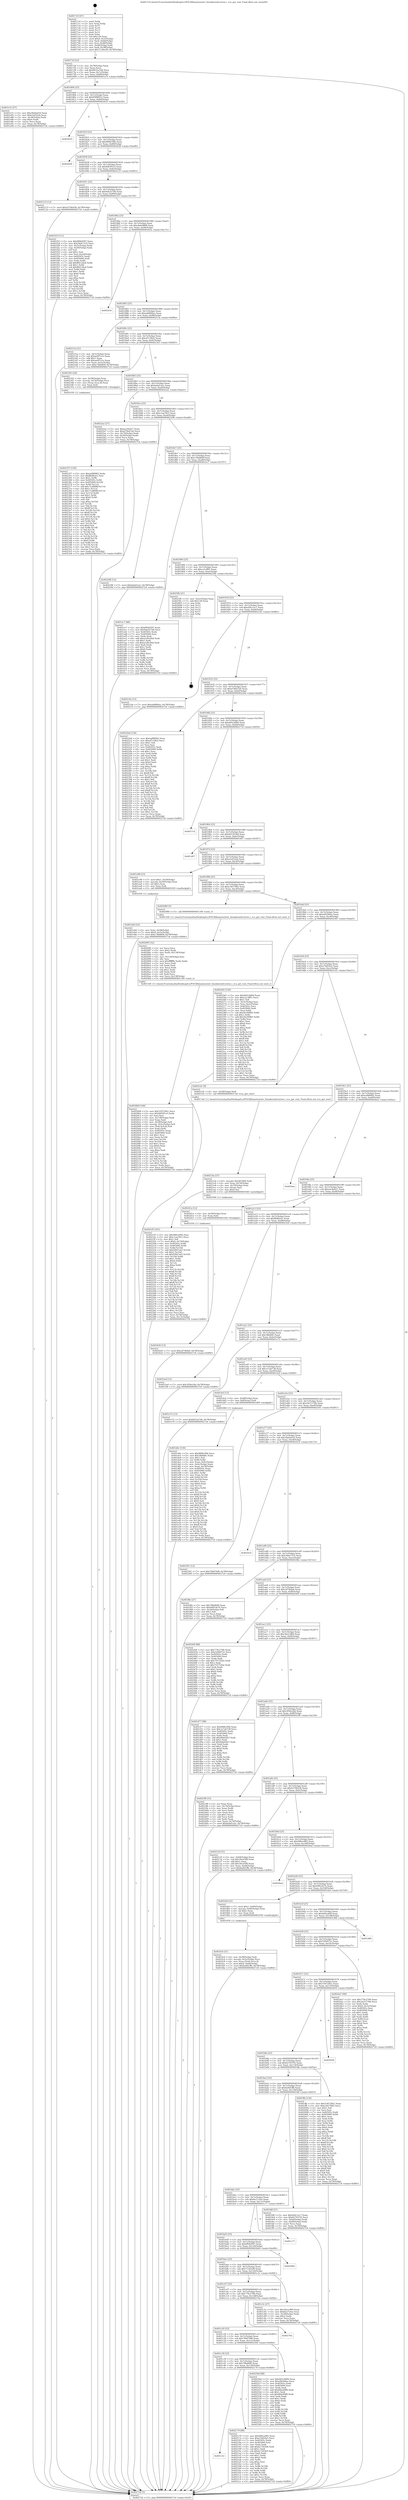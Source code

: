 digraph "0x4017c0" {
  label = "0x4017c0 (/mnt/c/Users/mathe/Desktop/tcc/POCII/binaries/extr_linuxkernelrcutree.c_rcu_get_root_Final-ollvm.out::main(0))"
  labelloc = "t"
  node[shape=record]

  Entry [label="",width=0.3,height=0.3,shape=circle,fillcolor=black,style=filled]
  "0x4017ef" [label="{
     0x4017ef [23]\l
     | [instrs]\l
     &nbsp;&nbsp;0x4017ef \<+3\>: mov -0x78(%rbp),%eax\l
     &nbsp;&nbsp;0x4017f2 \<+2\>: mov %eax,%ecx\l
     &nbsp;&nbsp;0x4017f4 \<+6\>: sub $0x8432a7db,%ecx\l
     &nbsp;&nbsp;0x4017fa \<+3\>: mov %eax,-0x7c(%rbp)\l
     &nbsp;&nbsp;0x4017fd \<+3\>: mov %ecx,-0x80(%rbp)\l
     &nbsp;&nbsp;0x401800 \<+6\>: je 0000000000401e7e \<main+0x6be\>\l
  }"]
  "0x401e7e" [label="{
     0x401e7e [27]\l
     | [instrs]\l
     &nbsp;&nbsp;0x401e7e \<+5\>: mov $0x28a0ad16,%eax\l
     &nbsp;&nbsp;0x401e83 \<+5\>: mov $0xe2ef32eb,%ecx\l
     &nbsp;&nbsp;0x401e88 \<+3\>: mov -0x34(%rbp),%edx\l
     &nbsp;&nbsp;0x401e8b \<+3\>: cmp $0x0,%edx\l
     &nbsp;&nbsp;0x401e8e \<+3\>: cmove %ecx,%eax\l
     &nbsp;&nbsp;0x401e91 \<+3\>: mov %eax,-0x78(%rbp)\l
     &nbsp;&nbsp;0x401e94 \<+5\>: jmp 0000000000402724 \<main+0xf64\>\l
  }"]
  "0x401806" [label="{
     0x401806 [25]\l
     | [instrs]\l
     &nbsp;&nbsp;0x401806 \<+5\>: jmp 000000000040180b \<main+0x4b\>\l
     &nbsp;&nbsp;0x40180b \<+3\>: mov -0x7c(%rbp),%eax\l
     &nbsp;&nbsp;0x40180e \<+5\>: sub $0x85f98912,%eax\l
     &nbsp;&nbsp;0x401813 \<+6\>: mov %eax,-0x84(%rbp)\l
     &nbsp;&nbsp;0x401819 \<+6\>: je 0000000000402610 \<main+0xe50\>\l
  }"]
  Exit [label="",width=0.3,height=0.3,shape=circle,fillcolor=black,style=filled,peripheries=2]
  "0x402610" [label="{
     0x402610\l
  }", style=dashed]
  "0x40181f" [label="{
     0x40181f [25]\l
     | [instrs]\l
     &nbsp;&nbsp;0x40181f \<+5\>: jmp 0000000000401824 \<main+0x64\>\l
     &nbsp;&nbsp;0x401824 \<+3\>: mov -0x7c(%rbp),%eax\l
     &nbsp;&nbsp;0x401827 \<+5\>: sub $0x896b1f0b,%eax\l
     &nbsp;&nbsp;0x40182c \<+6\>: mov %eax,-0x88(%rbp)\l
     &nbsp;&nbsp;0x401832 \<+6\>: je 0000000000402628 \<main+0xe68\>\l
  }"]
  "0x402426" [label="{
     0x402426 [12]\l
     | [instrs]\l
     &nbsp;&nbsp;0x402426 \<+7\>: movl $0x2d74bfa0,-0x78(%rbp)\l
     &nbsp;&nbsp;0x40242d \<+5\>: jmp 0000000000402724 \<main+0xf64\>\l
  }"]
  "0x402628" [label="{
     0x402628\l
  }", style=dashed]
  "0x401838" [label="{
     0x401838 [25]\l
     | [instrs]\l
     &nbsp;&nbsp;0x401838 \<+5\>: jmp 000000000040183d \<main+0x7d\>\l
     &nbsp;&nbsp;0x40183d \<+3\>: mov -0x7c(%rbp),%eax\l
     &nbsp;&nbsp;0x401840 \<+5\>: sub $0x8df391e5,%eax\l
     &nbsp;&nbsp;0x401845 \<+6\>: mov %eax,-0x8c(%rbp)\l
     &nbsp;&nbsp;0x40184b \<+6\>: je 0000000000402123 \<main+0x963\>\l
  }"]
  "0x402357" [label="{
     0x402357 [150]\l
     | [instrs]\l
     &nbsp;&nbsp;0x402357 \<+5\>: mov $0xeaf98992,%edx\l
     &nbsp;&nbsp;0x40235c \<+5\>: mov $0xffe86cb1,%esi\l
     &nbsp;&nbsp;0x402361 \<+3\>: mov $0x1,%r8b\l
     &nbsp;&nbsp;0x402364 \<+8\>: mov 0x40505c,%r9d\l
     &nbsp;&nbsp;0x40236c \<+8\>: mov 0x405060,%r10d\l
     &nbsp;&nbsp;0x402374 \<+3\>: mov %r9d,%r11d\l
     &nbsp;&nbsp;0x402377 \<+7\>: add $0x71a8f08f,%r11d\l
     &nbsp;&nbsp;0x40237e \<+4\>: sub $0x1,%r11d\l
     &nbsp;&nbsp;0x402382 \<+7\>: sub $0x71a8f08f,%r11d\l
     &nbsp;&nbsp;0x402389 \<+4\>: imul %r11d,%r9d\l
     &nbsp;&nbsp;0x40238d \<+4\>: and $0x1,%r9d\l
     &nbsp;&nbsp;0x402391 \<+4\>: cmp $0x0,%r9d\l
     &nbsp;&nbsp;0x402395 \<+3\>: sete %bl\l
     &nbsp;&nbsp;0x402398 \<+4\>: cmp $0xa,%r10d\l
     &nbsp;&nbsp;0x40239c \<+4\>: setl %r14b\l
     &nbsp;&nbsp;0x4023a0 \<+3\>: mov %bl,%r15b\l
     &nbsp;&nbsp;0x4023a3 \<+4\>: xor $0xff,%r15b\l
     &nbsp;&nbsp;0x4023a7 \<+3\>: mov %r14b,%r12b\l
     &nbsp;&nbsp;0x4023aa \<+4\>: xor $0xff,%r12b\l
     &nbsp;&nbsp;0x4023ae \<+4\>: xor $0x0,%r8b\l
     &nbsp;&nbsp;0x4023b2 \<+3\>: mov %r15b,%r13b\l
     &nbsp;&nbsp;0x4023b5 \<+4\>: and $0x0,%r13b\l
     &nbsp;&nbsp;0x4023b9 \<+3\>: and %r8b,%bl\l
     &nbsp;&nbsp;0x4023bc \<+3\>: mov %r12b,%al\l
     &nbsp;&nbsp;0x4023bf \<+2\>: and $0x0,%al\l
     &nbsp;&nbsp;0x4023c1 \<+3\>: and %r8b,%r14b\l
     &nbsp;&nbsp;0x4023c4 \<+3\>: or %bl,%r13b\l
     &nbsp;&nbsp;0x4023c7 \<+3\>: or %r14b,%al\l
     &nbsp;&nbsp;0x4023ca \<+3\>: xor %al,%r13b\l
     &nbsp;&nbsp;0x4023cd \<+3\>: or %r12b,%r15b\l
     &nbsp;&nbsp;0x4023d0 \<+4\>: xor $0xff,%r15b\l
     &nbsp;&nbsp;0x4023d4 \<+4\>: or $0x0,%r8b\l
     &nbsp;&nbsp;0x4023d8 \<+3\>: and %r8b,%r15b\l
     &nbsp;&nbsp;0x4023db \<+3\>: or %r15b,%r13b\l
     &nbsp;&nbsp;0x4023de \<+4\>: test $0x1,%r13b\l
     &nbsp;&nbsp;0x4023e2 \<+3\>: cmovne %esi,%edx\l
     &nbsp;&nbsp;0x4023e5 \<+3\>: mov %edx,-0x78(%rbp)\l
     &nbsp;&nbsp;0x4023e8 \<+5\>: jmp 0000000000402724 \<main+0xf64\>\l
  }"]
  "0x402123" [label="{
     0x402123 [12]\l
     | [instrs]\l
     &nbsp;&nbsp;0x402123 \<+7\>: movl $0x4370b438,-0x78(%rbp)\l
     &nbsp;&nbsp;0x40212a \<+5\>: jmp 0000000000402724 \<main+0xf64\>\l
  }"]
  "0x401851" [label="{
     0x401851 [25]\l
     | [instrs]\l
     &nbsp;&nbsp;0x401851 \<+5\>: jmp 0000000000401856 \<main+0x96\>\l
     &nbsp;&nbsp;0x401856 \<+3\>: mov -0x7c(%rbp),%eax\l
     &nbsp;&nbsp;0x401859 \<+5\>: sub $0x9ab327d0,%eax\l
     &nbsp;&nbsp;0x40185e \<+6\>: mov %eax,-0x90(%rbp)\l
     &nbsp;&nbsp;0x401864 \<+6\>: je 0000000000401f1f \<main+0x75f\>\l
  }"]
  "0x4021f5" [label="{
     0x4021f5 [161]\l
     | [instrs]\l
     &nbsp;&nbsp;0x4021f5 \<+5\>: mov $0x486ce985,%esi\l
     &nbsp;&nbsp;0x4021fa \<+5\>: mov $0xc1aa78c5,%ecx\l
     &nbsp;&nbsp;0x4021ff \<+2\>: mov $0x1,%dl\l
     &nbsp;&nbsp;0x402201 \<+7\>: movl $0x0,-0x74(%rbp)\l
     &nbsp;&nbsp;0x402208 \<+8\>: mov 0x40505c,%r8d\l
     &nbsp;&nbsp;0x402210 \<+8\>: mov 0x405060,%r9d\l
     &nbsp;&nbsp;0x402218 \<+3\>: mov %r8d,%r10d\l
     &nbsp;&nbsp;0x40221b \<+7\>: add $0xf2847a43,%r10d\l
     &nbsp;&nbsp;0x402222 \<+4\>: sub $0x1,%r10d\l
     &nbsp;&nbsp;0x402226 \<+7\>: sub $0xf2847a43,%r10d\l
     &nbsp;&nbsp;0x40222d \<+4\>: imul %r10d,%r8d\l
     &nbsp;&nbsp;0x402231 \<+4\>: and $0x1,%r8d\l
     &nbsp;&nbsp;0x402235 \<+4\>: cmp $0x0,%r8d\l
     &nbsp;&nbsp;0x402239 \<+4\>: sete %r11b\l
     &nbsp;&nbsp;0x40223d \<+4\>: cmp $0xa,%r9d\l
     &nbsp;&nbsp;0x402241 \<+3\>: setl %bl\l
     &nbsp;&nbsp;0x402244 \<+3\>: mov %r11b,%r14b\l
     &nbsp;&nbsp;0x402247 \<+4\>: xor $0xff,%r14b\l
     &nbsp;&nbsp;0x40224b \<+3\>: mov %bl,%r15b\l
     &nbsp;&nbsp;0x40224e \<+4\>: xor $0xff,%r15b\l
     &nbsp;&nbsp;0x402252 \<+3\>: xor $0x1,%dl\l
     &nbsp;&nbsp;0x402255 \<+3\>: mov %r14b,%r12b\l
     &nbsp;&nbsp;0x402258 \<+4\>: and $0xff,%r12b\l
     &nbsp;&nbsp;0x40225c \<+3\>: and %dl,%r11b\l
     &nbsp;&nbsp;0x40225f \<+3\>: mov %r15b,%r13b\l
     &nbsp;&nbsp;0x402262 \<+4\>: and $0xff,%r13b\l
     &nbsp;&nbsp;0x402266 \<+2\>: and %dl,%bl\l
     &nbsp;&nbsp;0x402268 \<+3\>: or %r11b,%r12b\l
     &nbsp;&nbsp;0x40226b \<+3\>: or %bl,%r13b\l
     &nbsp;&nbsp;0x40226e \<+3\>: xor %r13b,%r12b\l
     &nbsp;&nbsp;0x402271 \<+3\>: or %r15b,%r14b\l
     &nbsp;&nbsp;0x402274 \<+4\>: xor $0xff,%r14b\l
     &nbsp;&nbsp;0x402278 \<+3\>: or $0x1,%dl\l
     &nbsp;&nbsp;0x40227b \<+3\>: and %dl,%r14b\l
     &nbsp;&nbsp;0x40227e \<+3\>: or %r14b,%r12b\l
     &nbsp;&nbsp;0x402281 \<+4\>: test $0x1,%r12b\l
     &nbsp;&nbsp;0x402285 \<+3\>: cmovne %ecx,%esi\l
     &nbsp;&nbsp;0x402288 \<+3\>: mov %esi,-0x78(%rbp)\l
     &nbsp;&nbsp;0x40228b \<+6\>: mov %eax,-0x13c(%rbp)\l
     &nbsp;&nbsp;0x402291 \<+5\>: jmp 0000000000402724 \<main+0xf64\>\l
  }"]
  "0x401f1f" [label="{
     0x401f1f [111]\l
     | [instrs]\l
     &nbsp;&nbsp;0x401f1f \<+5\>: mov $0x6f04d597,%eax\l
     &nbsp;&nbsp;0x401f24 \<+5\>: mov $0x29de7335,%ecx\l
     &nbsp;&nbsp;0x401f29 \<+3\>: mov -0x5c(%rbp),%edx\l
     &nbsp;&nbsp;0x401f2c \<+3\>: cmp -0x50(%rbp),%edx\l
     &nbsp;&nbsp;0x401f2f \<+4\>: setl %sil\l
     &nbsp;&nbsp;0x401f33 \<+4\>: and $0x1,%sil\l
     &nbsp;&nbsp;0x401f37 \<+4\>: mov %sil,-0x2d(%rbp)\l
     &nbsp;&nbsp;0x401f3b \<+7\>: mov 0x40505c,%edx\l
     &nbsp;&nbsp;0x401f42 \<+7\>: mov 0x405060,%edi\l
     &nbsp;&nbsp;0x401f49 \<+3\>: mov %edx,%r8d\l
     &nbsp;&nbsp;0x401f4c \<+7\>: add $0xf6412dc8,%r8d\l
     &nbsp;&nbsp;0x401f53 \<+4\>: sub $0x1,%r8d\l
     &nbsp;&nbsp;0x401f57 \<+7\>: sub $0xf6412dc8,%r8d\l
     &nbsp;&nbsp;0x401f5e \<+4\>: imul %r8d,%edx\l
     &nbsp;&nbsp;0x401f62 \<+3\>: and $0x1,%edx\l
     &nbsp;&nbsp;0x401f65 \<+3\>: cmp $0x0,%edx\l
     &nbsp;&nbsp;0x401f68 \<+4\>: sete %sil\l
     &nbsp;&nbsp;0x401f6c \<+3\>: cmp $0xa,%edi\l
     &nbsp;&nbsp;0x401f6f \<+4\>: setl %r9b\l
     &nbsp;&nbsp;0x401f73 \<+3\>: mov %sil,%r10b\l
     &nbsp;&nbsp;0x401f76 \<+3\>: and %r9b,%r10b\l
     &nbsp;&nbsp;0x401f79 \<+3\>: xor %r9b,%sil\l
     &nbsp;&nbsp;0x401f7c \<+3\>: or %sil,%r10b\l
     &nbsp;&nbsp;0x401f7f \<+4\>: test $0x1,%r10b\l
     &nbsp;&nbsp;0x401f83 \<+3\>: cmovne %ecx,%eax\l
     &nbsp;&nbsp;0x401f86 \<+3\>: mov %eax,-0x78(%rbp)\l
     &nbsp;&nbsp;0x401f89 \<+5\>: jmp 0000000000402724 \<main+0xf64\>\l
  }"]
  "0x40186a" [label="{
     0x40186a [25]\l
     | [instrs]\l
     &nbsp;&nbsp;0x40186a \<+5\>: jmp 000000000040186f \<main+0xaf\>\l
     &nbsp;&nbsp;0x40186f \<+3\>: mov -0x7c(%rbp),%eax\l
     &nbsp;&nbsp;0x401872 \<+5\>: sub $0xabde9888,%eax\l
     &nbsp;&nbsp;0x401877 \<+6\>: mov %eax,-0x94(%rbp)\l
     &nbsp;&nbsp;0x40187d \<+6\>: je 000000000040243e \<main+0xc7e\>\l
  }"]
  "0x4021da" [label="{
     0x4021da [27]\l
     | [instrs]\l
     &nbsp;&nbsp;0x4021da \<+10\>: movabs $0x4030b6,%rdi\l
     &nbsp;&nbsp;0x4021e4 \<+4\>: mov %rax,-0x70(%rbp)\l
     &nbsp;&nbsp;0x4021e8 \<+4\>: mov -0x70(%rbp),%rax\l
     &nbsp;&nbsp;0x4021ec \<+2\>: mov (%rax),%esi\l
     &nbsp;&nbsp;0x4021ee \<+2\>: mov $0x0,%al\l
     &nbsp;&nbsp;0x4021f0 \<+5\>: call 0000000000401040 \<printf@plt\>\l
     | [calls]\l
     &nbsp;&nbsp;0x401040 \{1\} (unknown)\l
  }"]
  "0x40243e" [label="{
     0x40243e\l
  }", style=dashed]
  "0x401883" [label="{
     0x401883 [25]\l
     | [instrs]\l
     &nbsp;&nbsp;0x401883 \<+5\>: jmp 0000000000401888 \<main+0xc8\>\l
     &nbsp;&nbsp;0x401888 \<+3\>: mov -0x7c(%rbp),%eax\l
     &nbsp;&nbsp;0x40188b \<+5\>: sub $0xadd684ac,%eax\l
     &nbsp;&nbsp;0x401890 \<+6\>: mov %eax,-0x98(%rbp)\l
     &nbsp;&nbsp;0x401896 \<+6\>: je 000000000040215a \<main+0x99a\>\l
  }"]
  "0x401c52" [label="{
     0x401c52\l
  }", style=dashed]
  "0x40215a" [label="{
     0x40215a [31]\l
     | [instrs]\l
     &nbsp;&nbsp;0x40215a \<+3\>: mov -0x5c(%rbp),%eax\l
     &nbsp;&nbsp;0x40215d \<+5\>: sub $0xae0f7e1e,%eax\l
     &nbsp;&nbsp;0x402162 \<+3\>: add $0x1,%eax\l
     &nbsp;&nbsp;0x402165 \<+5\>: add $0xae0f7e1e,%eax\l
     &nbsp;&nbsp;0x40216a \<+3\>: mov %eax,-0x5c(%rbp)\l
     &nbsp;&nbsp;0x40216d \<+7\>: movl $0xc78dd60f,-0x78(%rbp)\l
     &nbsp;&nbsp;0x402174 \<+5\>: jmp 0000000000402724 \<main+0xf64\>\l
  }"]
  "0x40189c" [label="{
     0x40189c [25]\l
     | [instrs]\l
     &nbsp;&nbsp;0x40189c \<+5\>: jmp 00000000004018a1 \<main+0xe1\>\l
     &nbsp;&nbsp;0x4018a1 \<+3\>: mov -0x7c(%rbp),%eax\l
     &nbsp;&nbsp;0x4018a4 \<+5\>: sub $0xaf7c58cb,%eax\l
     &nbsp;&nbsp;0x4018a9 \<+6\>: mov %eax,-0x9c(%rbp)\l
     &nbsp;&nbsp;0x4018af \<+6\>: je 0000000000402343 \<main+0xb83\>\l
  }"]
  "0x402179" [label="{
     0x402179 [88]\l
     | [instrs]\l
     &nbsp;&nbsp;0x402179 \<+5\>: mov $0x486ce985,%eax\l
     &nbsp;&nbsp;0x40217e \<+5\>: mov $0xe7b85fa5,%ecx\l
     &nbsp;&nbsp;0x402183 \<+7\>: mov 0x40505c,%edx\l
     &nbsp;&nbsp;0x40218a \<+7\>: mov 0x405060,%esi\l
     &nbsp;&nbsp;0x402191 \<+2\>: mov %edx,%edi\l
     &nbsp;&nbsp;0x402193 \<+6\>: add $0xbc7263b4,%edi\l
     &nbsp;&nbsp;0x402199 \<+3\>: sub $0x1,%edi\l
     &nbsp;&nbsp;0x40219c \<+6\>: sub $0xbc7263b4,%edi\l
     &nbsp;&nbsp;0x4021a2 \<+3\>: imul %edi,%edx\l
     &nbsp;&nbsp;0x4021a5 \<+3\>: and $0x1,%edx\l
     &nbsp;&nbsp;0x4021a8 \<+3\>: cmp $0x0,%edx\l
     &nbsp;&nbsp;0x4021ab \<+4\>: sete %r8b\l
     &nbsp;&nbsp;0x4021af \<+3\>: cmp $0xa,%esi\l
     &nbsp;&nbsp;0x4021b2 \<+4\>: setl %r9b\l
     &nbsp;&nbsp;0x4021b6 \<+3\>: mov %r8b,%r10b\l
     &nbsp;&nbsp;0x4021b9 \<+3\>: and %r9b,%r10b\l
     &nbsp;&nbsp;0x4021bc \<+3\>: xor %r9b,%r8b\l
     &nbsp;&nbsp;0x4021bf \<+3\>: or %r8b,%r10b\l
     &nbsp;&nbsp;0x4021c2 \<+4\>: test $0x1,%r10b\l
     &nbsp;&nbsp;0x4021c6 \<+3\>: cmovne %ecx,%eax\l
     &nbsp;&nbsp;0x4021c9 \<+3\>: mov %eax,-0x78(%rbp)\l
     &nbsp;&nbsp;0x4021cc \<+5\>: jmp 0000000000402724 \<main+0xf64\>\l
  }"]
  "0x402343" [label="{
     0x402343 [20]\l
     | [instrs]\l
     &nbsp;&nbsp;0x402343 \<+4\>: mov -0x58(%rbp),%rax\l
     &nbsp;&nbsp;0x402347 \<+4\>: movslq -0x74(%rbp),%rcx\l
     &nbsp;&nbsp;0x40234b \<+4\>: mov (%rax,%rcx,8),%rax\l
     &nbsp;&nbsp;0x40234f \<+3\>: mov %rax,%rdi\l
     &nbsp;&nbsp;0x402352 \<+5\>: call 0000000000401030 \<free@plt\>\l
     | [calls]\l
     &nbsp;&nbsp;0x401030 \{1\} (unknown)\l
  }"]
  "0x4018b5" [label="{
     0x4018b5 [25]\l
     | [instrs]\l
     &nbsp;&nbsp;0x4018b5 \<+5\>: jmp 00000000004018ba \<main+0xfa\>\l
     &nbsp;&nbsp;0x4018ba \<+3\>: mov -0x7c(%rbp),%eax\l
     &nbsp;&nbsp;0x4018bd \<+5\>: sub $0xbabd1a2c,%eax\l
     &nbsp;&nbsp;0x4018c2 \<+6\>: mov %eax,-0xa0(%rbp)\l
     &nbsp;&nbsp;0x4018c8 \<+6\>: je 00000000004022a2 \<main+0xae2\>\l
  }"]
  "0x401c39" [label="{
     0x401c39 [25]\l
     | [instrs]\l
     &nbsp;&nbsp;0x401c39 \<+5\>: jmp 0000000000401c3e \<main+0x47e\>\l
     &nbsp;&nbsp;0x401c3e \<+3\>: mov -0x7c(%rbp),%eax\l
     &nbsp;&nbsp;0x401c41 \<+5\>: sub $0x7f8a8bf0,%eax\l
     &nbsp;&nbsp;0x401c46 \<+6\>: mov %eax,-0x130(%rbp)\l
     &nbsp;&nbsp;0x401c4c \<+6\>: je 0000000000402179 \<main+0x9b9\>\l
  }"]
  "0x4022a2" [label="{
     0x4022a2 [27]\l
     | [instrs]\l
     &nbsp;&nbsp;0x4022a2 \<+5\>: mov $0xeec9e627,%eax\l
     &nbsp;&nbsp;0x4022a7 \<+5\>: mov $0xd70bd7a0,%ecx\l
     &nbsp;&nbsp;0x4022ac \<+3\>: mov -0x74(%rbp),%edx\l
     &nbsp;&nbsp;0x4022af \<+3\>: cmp -0x50(%rbp),%edx\l
     &nbsp;&nbsp;0x4022b2 \<+3\>: cmovl %ecx,%eax\l
     &nbsp;&nbsp;0x4022b5 \<+3\>: mov %eax,-0x78(%rbp)\l
     &nbsp;&nbsp;0x4022b8 \<+5\>: jmp 0000000000402724 \<main+0xf64\>\l
  }"]
  "0x4018ce" [label="{
     0x4018ce [25]\l
     | [instrs]\l
     &nbsp;&nbsp;0x4018ce \<+5\>: jmp 00000000004018d3 \<main+0x113\>\l
     &nbsp;&nbsp;0x4018d3 \<+3\>: mov -0x7c(%rbp),%eax\l
     &nbsp;&nbsp;0x4018d6 \<+5\>: sub $0xc1aa78c5,%eax\l
     &nbsp;&nbsp;0x4018db \<+6\>: mov %eax,-0xa4(%rbp)\l
     &nbsp;&nbsp;0x4018e1 \<+6\>: je 0000000000402296 \<main+0xad6\>\l
  }"]
  "0x40250d" [label="{
     0x40250d [88]\l
     | [instrs]\l
     &nbsp;&nbsp;0x40250d \<+5\>: mov $0xdb5c9d94,%eax\l
     &nbsp;&nbsp;0x402512 \<+5\>: mov $0xe6036fea,%ecx\l
     &nbsp;&nbsp;0x402517 \<+7\>: mov 0x40505c,%edx\l
     &nbsp;&nbsp;0x40251e \<+7\>: mov 0x405060,%esi\l
     &nbsp;&nbsp;0x402525 \<+2\>: mov %edx,%edi\l
     &nbsp;&nbsp;0x402527 \<+6\>: add $0x66dc69f0,%edi\l
     &nbsp;&nbsp;0x40252d \<+3\>: sub $0x1,%edi\l
     &nbsp;&nbsp;0x402530 \<+6\>: sub $0x66dc69f0,%edi\l
     &nbsp;&nbsp;0x402536 \<+3\>: imul %edi,%edx\l
     &nbsp;&nbsp;0x402539 \<+3\>: and $0x1,%edx\l
     &nbsp;&nbsp;0x40253c \<+3\>: cmp $0x0,%edx\l
     &nbsp;&nbsp;0x40253f \<+4\>: sete %r8b\l
     &nbsp;&nbsp;0x402543 \<+3\>: cmp $0xa,%esi\l
     &nbsp;&nbsp;0x402546 \<+4\>: setl %r9b\l
     &nbsp;&nbsp;0x40254a \<+3\>: mov %r8b,%r10b\l
     &nbsp;&nbsp;0x40254d \<+3\>: and %r9b,%r10b\l
     &nbsp;&nbsp;0x402550 \<+3\>: xor %r9b,%r8b\l
     &nbsp;&nbsp;0x402553 \<+3\>: or %r8b,%r10b\l
     &nbsp;&nbsp;0x402556 \<+4\>: test $0x1,%r10b\l
     &nbsp;&nbsp;0x40255a \<+3\>: cmovne %ecx,%eax\l
     &nbsp;&nbsp;0x40255d \<+3\>: mov %eax,-0x78(%rbp)\l
     &nbsp;&nbsp;0x402560 \<+5\>: jmp 0000000000402724 \<main+0xf64\>\l
  }"]
  "0x402296" [label="{
     0x402296 [12]\l
     | [instrs]\l
     &nbsp;&nbsp;0x402296 \<+7\>: movl $0xbabd1a2c,-0x78(%rbp)\l
     &nbsp;&nbsp;0x40229d \<+5\>: jmp 0000000000402724 \<main+0xf64\>\l
  }"]
  "0x4018e7" [label="{
     0x4018e7 [25]\l
     | [instrs]\l
     &nbsp;&nbsp;0x4018e7 \<+5\>: jmp 00000000004018ec \<main+0x12c\>\l
     &nbsp;&nbsp;0x4018ec \<+3\>: mov -0x7c(%rbp),%eax\l
     &nbsp;&nbsp;0x4018ef \<+5\>: sub $0xc78dd60f,%eax\l
     &nbsp;&nbsp;0x4018f4 \<+6\>: mov %eax,-0xa8(%rbp)\l
     &nbsp;&nbsp;0x4018fa \<+6\>: je 0000000000401ec7 \<main+0x707\>\l
  }"]
  "0x401c20" [label="{
     0x401c20 [25]\l
     | [instrs]\l
     &nbsp;&nbsp;0x401c20 \<+5\>: jmp 0000000000401c25 \<main+0x465\>\l
     &nbsp;&nbsp;0x401c25 \<+3\>: mov -0x7c(%rbp),%eax\l
     &nbsp;&nbsp;0x401c28 \<+5\>: sub $0x78407bf8,%eax\l
     &nbsp;&nbsp;0x401c2d \<+6\>: mov %eax,-0x12c(%rbp)\l
     &nbsp;&nbsp;0x401c33 \<+6\>: je 000000000040250d \<main+0xd4d\>\l
  }"]
  "0x401ec7" [label="{
     0x401ec7 [88]\l
     | [instrs]\l
     &nbsp;&nbsp;0x401ec7 \<+5\>: mov $0x6f04d597,%eax\l
     &nbsp;&nbsp;0x401ecc \<+5\>: mov $0x9ab327d0,%ecx\l
     &nbsp;&nbsp;0x401ed1 \<+7\>: mov 0x40505c,%edx\l
     &nbsp;&nbsp;0x401ed8 \<+7\>: mov 0x405060,%esi\l
     &nbsp;&nbsp;0x401edf \<+2\>: mov %edx,%edi\l
     &nbsp;&nbsp;0x401ee1 \<+6\>: add $0xa1d4c46d,%edi\l
     &nbsp;&nbsp;0x401ee7 \<+3\>: sub $0x1,%edi\l
     &nbsp;&nbsp;0x401eea \<+6\>: sub $0xa1d4c46d,%edi\l
     &nbsp;&nbsp;0x401ef0 \<+3\>: imul %edi,%edx\l
     &nbsp;&nbsp;0x401ef3 \<+3\>: and $0x1,%edx\l
     &nbsp;&nbsp;0x401ef6 \<+3\>: cmp $0x0,%edx\l
     &nbsp;&nbsp;0x401ef9 \<+4\>: sete %r8b\l
     &nbsp;&nbsp;0x401efd \<+3\>: cmp $0xa,%esi\l
     &nbsp;&nbsp;0x401f00 \<+4\>: setl %r9b\l
     &nbsp;&nbsp;0x401f04 \<+3\>: mov %r8b,%r10b\l
     &nbsp;&nbsp;0x401f07 \<+3\>: and %r9b,%r10b\l
     &nbsp;&nbsp;0x401f0a \<+3\>: xor %r9b,%r8b\l
     &nbsp;&nbsp;0x401f0d \<+3\>: or %r8b,%r10b\l
     &nbsp;&nbsp;0x401f10 \<+4\>: test $0x1,%r10b\l
     &nbsp;&nbsp;0x401f14 \<+3\>: cmovne %ecx,%eax\l
     &nbsp;&nbsp;0x401f17 \<+3\>: mov %eax,-0x78(%rbp)\l
     &nbsp;&nbsp;0x401f1a \<+5\>: jmp 0000000000402724 \<main+0xf64\>\l
  }"]
  "0x401900" [label="{
     0x401900 [25]\l
     | [instrs]\l
     &nbsp;&nbsp;0x401900 \<+5\>: jmp 0000000000401905 \<main+0x145\>\l
     &nbsp;&nbsp;0x401905 \<+3\>: mov -0x7c(%rbp),%eax\l
     &nbsp;&nbsp;0x401908 \<+5\>: sub $0xca1cff91,%eax\l
     &nbsp;&nbsp;0x40190d \<+6\>: mov %eax,-0xac(%rbp)\l
     &nbsp;&nbsp;0x401913 \<+6\>: je 00000000004025fb \<main+0xe3b\>\l
  }"]
  "0x40270a" [label="{
     0x40270a\l
  }", style=dashed]
  "0x4025fb" [label="{
     0x4025fb [21]\l
     | [instrs]\l
     &nbsp;&nbsp;0x4025fb \<+3\>: mov -0x2c(%rbp),%eax\l
     &nbsp;&nbsp;0x4025fe \<+7\>: add $0x128,%rsp\l
     &nbsp;&nbsp;0x402605 \<+1\>: pop %rbx\l
     &nbsp;&nbsp;0x402606 \<+2\>: pop %r12\l
     &nbsp;&nbsp;0x402608 \<+2\>: pop %r13\l
     &nbsp;&nbsp;0x40260a \<+2\>: pop %r14\l
     &nbsp;&nbsp;0x40260c \<+2\>: pop %r15\l
     &nbsp;&nbsp;0x40260e \<+1\>: pop %rbp\l
     &nbsp;&nbsp;0x40260f \<+1\>: ret\l
  }"]
  "0x401919" [label="{
     0x401919 [25]\l
     | [instrs]\l
     &nbsp;&nbsp;0x401919 \<+5\>: jmp 000000000040191e \<main+0x15e\>\l
     &nbsp;&nbsp;0x40191e \<+3\>: mov -0x7c(%rbp),%eax\l
     &nbsp;&nbsp;0x401921 \<+5\>: sub $0xd26c1ec7,%eax\l
     &nbsp;&nbsp;0x401926 \<+6\>: mov %eax,-0xb0(%rbp)\l
     &nbsp;&nbsp;0x40192c \<+6\>: je 000000000040214e \<main+0x98e\>\l
  }"]
  "0x4020b9" [label="{
     0x4020b9 [106]\l
     | [instrs]\l
     &nbsp;&nbsp;0x4020b9 \<+5\>: mov $0x539720b1,%ecx\l
     &nbsp;&nbsp;0x4020be \<+5\>: mov $0x8df391e5,%edx\l
     &nbsp;&nbsp;0x4020c3 \<+2\>: xor %esi,%esi\l
     &nbsp;&nbsp;0x4020c5 \<+6\>: mov -0x138(%rbp),%edi\l
     &nbsp;&nbsp;0x4020cb \<+3\>: imul %eax,%edi\l
     &nbsp;&nbsp;0x4020ce \<+4\>: mov -0x58(%rbp),%r8\l
     &nbsp;&nbsp;0x4020d2 \<+4\>: movslq -0x5c(%rbp),%r9\l
     &nbsp;&nbsp;0x4020d6 \<+4\>: mov (%r8,%r9,8),%r8\l
     &nbsp;&nbsp;0x4020da \<+3\>: mov %edi,(%r8)\l
     &nbsp;&nbsp;0x4020dd \<+7\>: mov 0x40505c,%eax\l
     &nbsp;&nbsp;0x4020e4 \<+7\>: mov 0x405060,%edi\l
     &nbsp;&nbsp;0x4020eb \<+3\>: sub $0x1,%esi\l
     &nbsp;&nbsp;0x4020ee \<+3\>: mov %eax,%r10d\l
     &nbsp;&nbsp;0x4020f1 \<+3\>: add %esi,%r10d\l
     &nbsp;&nbsp;0x4020f4 \<+4\>: imul %r10d,%eax\l
     &nbsp;&nbsp;0x4020f8 \<+3\>: and $0x1,%eax\l
     &nbsp;&nbsp;0x4020fb \<+3\>: cmp $0x0,%eax\l
     &nbsp;&nbsp;0x4020fe \<+4\>: sete %r11b\l
     &nbsp;&nbsp;0x402102 \<+3\>: cmp $0xa,%edi\l
     &nbsp;&nbsp;0x402105 \<+3\>: setl %bl\l
     &nbsp;&nbsp;0x402108 \<+3\>: mov %r11b,%r14b\l
     &nbsp;&nbsp;0x40210b \<+3\>: and %bl,%r14b\l
     &nbsp;&nbsp;0x40210e \<+3\>: xor %bl,%r11b\l
     &nbsp;&nbsp;0x402111 \<+3\>: or %r11b,%r14b\l
     &nbsp;&nbsp;0x402114 \<+4\>: test $0x1,%r14b\l
     &nbsp;&nbsp;0x402118 \<+3\>: cmovne %edx,%ecx\l
     &nbsp;&nbsp;0x40211b \<+3\>: mov %ecx,-0x78(%rbp)\l
     &nbsp;&nbsp;0x40211e \<+5\>: jmp 0000000000402724 \<main+0xf64\>\l
  }"]
  "0x40214e" [label="{
     0x40214e [12]\l
     | [instrs]\l
     &nbsp;&nbsp;0x40214e \<+7\>: movl $0xadd684ac,-0x78(%rbp)\l
     &nbsp;&nbsp;0x402155 \<+5\>: jmp 0000000000402724 \<main+0xf64\>\l
  }"]
  "0x401932" [label="{
     0x401932 [25]\l
     | [instrs]\l
     &nbsp;&nbsp;0x401932 \<+5\>: jmp 0000000000401937 \<main+0x177\>\l
     &nbsp;&nbsp;0x401937 \<+3\>: mov -0x7c(%rbp),%eax\l
     &nbsp;&nbsp;0x40193a \<+5\>: sub $0xd70bd7a0,%eax\l
     &nbsp;&nbsp;0x40193f \<+6\>: mov %eax,-0xb4(%rbp)\l
     &nbsp;&nbsp;0x401945 \<+6\>: je 00000000004022bd \<main+0xafd\>\l
  }"]
  "0x402085" [label="{
     0x402085 [52]\l
     | [instrs]\l
     &nbsp;&nbsp;0x402085 \<+2\>: xor %ecx,%ecx\l
     &nbsp;&nbsp;0x402087 \<+5\>: mov $0x2,%edx\l
     &nbsp;&nbsp;0x40208c \<+6\>: mov %edx,-0x134(%rbp)\l
     &nbsp;&nbsp;0x402092 \<+1\>: cltd\l
     &nbsp;&nbsp;0x402093 \<+6\>: mov -0x134(%rbp),%esi\l
     &nbsp;&nbsp;0x402099 \<+2\>: idiv %esi\l
     &nbsp;&nbsp;0x40209b \<+6\>: imul $0xfffffffe,%edx,%edx\l
     &nbsp;&nbsp;0x4020a1 \<+2\>: mov %ecx,%edi\l
     &nbsp;&nbsp;0x4020a3 \<+2\>: sub %edx,%edi\l
     &nbsp;&nbsp;0x4020a5 \<+2\>: mov %ecx,%edx\l
     &nbsp;&nbsp;0x4020a7 \<+3\>: sub $0x1,%edx\l
     &nbsp;&nbsp;0x4020aa \<+2\>: add %edx,%edi\l
     &nbsp;&nbsp;0x4020ac \<+2\>: sub %edi,%ecx\l
     &nbsp;&nbsp;0x4020ae \<+6\>: mov %ecx,-0x138(%rbp)\l
     &nbsp;&nbsp;0x4020b4 \<+5\>: call 0000000000401160 \<next_i\>\l
     | [calls]\l
     &nbsp;&nbsp;0x401160 \{1\} (/mnt/c/Users/mathe/Desktop/tcc/POCII/binaries/extr_linuxkernelrcutree.c_rcu_get_root_Final-ollvm.out::next_i)\l
  }"]
  "0x4022bd" [label="{
     0x4022bd [134]\l
     | [instrs]\l
     &nbsp;&nbsp;0x4022bd \<+5\>: mov $0xeaf98992,%eax\l
     &nbsp;&nbsp;0x4022c2 \<+5\>: mov $0xaf7c58cb,%ecx\l
     &nbsp;&nbsp;0x4022c7 \<+2\>: mov $0x1,%dl\l
     &nbsp;&nbsp;0x4022c9 \<+2\>: xor %esi,%esi\l
     &nbsp;&nbsp;0x4022cb \<+7\>: mov 0x40505c,%edi\l
     &nbsp;&nbsp;0x4022d2 \<+8\>: mov 0x405060,%r8d\l
     &nbsp;&nbsp;0x4022da \<+3\>: sub $0x1,%esi\l
     &nbsp;&nbsp;0x4022dd \<+3\>: mov %edi,%r9d\l
     &nbsp;&nbsp;0x4022e0 \<+3\>: add %esi,%r9d\l
     &nbsp;&nbsp;0x4022e3 \<+4\>: imul %r9d,%edi\l
     &nbsp;&nbsp;0x4022e7 \<+3\>: and $0x1,%edi\l
     &nbsp;&nbsp;0x4022ea \<+3\>: cmp $0x0,%edi\l
     &nbsp;&nbsp;0x4022ed \<+4\>: sete %r10b\l
     &nbsp;&nbsp;0x4022f1 \<+4\>: cmp $0xa,%r8d\l
     &nbsp;&nbsp;0x4022f5 \<+4\>: setl %r11b\l
     &nbsp;&nbsp;0x4022f9 \<+3\>: mov %r10b,%bl\l
     &nbsp;&nbsp;0x4022fc \<+3\>: xor $0xff,%bl\l
     &nbsp;&nbsp;0x4022ff \<+3\>: mov %r11b,%r14b\l
     &nbsp;&nbsp;0x402302 \<+4\>: xor $0xff,%r14b\l
     &nbsp;&nbsp;0x402306 \<+3\>: xor $0x1,%dl\l
     &nbsp;&nbsp;0x402309 \<+3\>: mov %bl,%r15b\l
     &nbsp;&nbsp;0x40230c \<+4\>: and $0xff,%r15b\l
     &nbsp;&nbsp;0x402310 \<+3\>: and %dl,%r10b\l
     &nbsp;&nbsp;0x402313 \<+3\>: mov %r14b,%r12b\l
     &nbsp;&nbsp;0x402316 \<+4\>: and $0xff,%r12b\l
     &nbsp;&nbsp;0x40231a \<+3\>: and %dl,%r11b\l
     &nbsp;&nbsp;0x40231d \<+3\>: or %r10b,%r15b\l
     &nbsp;&nbsp;0x402320 \<+3\>: or %r11b,%r12b\l
     &nbsp;&nbsp;0x402323 \<+3\>: xor %r12b,%r15b\l
     &nbsp;&nbsp;0x402326 \<+3\>: or %r14b,%bl\l
     &nbsp;&nbsp;0x402329 \<+3\>: xor $0xff,%bl\l
     &nbsp;&nbsp;0x40232c \<+3\>: or $0x1,%dl\l
     &nbsp;&nbsp;0x40232f \<+2\>: and %dl,%bl\l
     &nbsp;&nbsp;0x402331 \<+3\>: or %bl,%r15b\l
     &nbsp;&nbsp;0x402334 \<+4\>: test $0x1,%r15b\l
     &nbsp;&nbsp;0x402338 \<+3\>: cmovne %ecx,%eax\l
     &nbsp;&nbsp;0x40233b \<+3\>: mov %eax,-0x78(%rbp)\l
     &nbsp;&nbsp;0x40233e \<+5\>: jmp 0000000000402724 \<main+0xf64\>\l
  }"]
  "0x40194b" [label="{
     0x40194b [25]\l
     | [instrs]\l
     &nbsp;&nbsp;0x40194b \<+5\>: jmp 0000000000401950 \<main+0x190\>\l
     &nbsp;&nbsp;0x401950 \<+3\>: mov -0x7c(%rbp),%eax\l
     &nbsp;&nbsp;0x401953 \<+5\>: sub $0xdb5c9d94,%eax\l
     &nbsp;&nbsp;0x401958 \<+6\>: mov %eax,-0xb8(%rbp)\l
     &nbsp;&nbsp;0x40195e \<+6\>: je 000000000040271d \<main+0xf5d\>\l
  }"]
  "0x401fc0" [label="{
     0x401fc0 [31]\l
     | [instrs]\l
     &nbsp;&nbsp;0x401fc0 \<+4\>: mov -0x58(%rbp),%rdi\l
     &nbsp;&nbsp;0x401fc4 \<+4\>: movslq -0x5c(%rbp),%rcx\l
     &nbsp;&nbsp;0x401fc8 \<+4\>: mov %rax,(%rdi,%rcx,8)\l
     &nbsp;&nbsp;0x401fcc \<+7\>: movl $0x0,-0x64(%rbp)\l
     &nbsp;&nbsp;0x401fd3 \<+7\>: movl $0x6a9d1ffb,-0x78(%rbp)\l
     &nbsp;&nbsp;0x401fda \<+5\>: jmp 0000000000402724 \<main+0xf64\>\l
  }"]
  "0x40271d" [label="{
     0x40271d\l
  }", style=dashed]
  "0x401964" [label="{
     0x401964 [25]\l
     | [instrs]\l
     &nbsp;&nbsp;0x401964 \<+5\>: jmp 0000000000401969 \<main+0x1a9\>\l
     &nbsp;&nbsp;0x401969 \<+3\>: mov -0x7c(%rbp),%eax\l
     &nbsp;&nbsp;0x40196c \<+5\>: sub $0xdd15636d,%eax\l
     &nbsp;&nbsp;0x401971 \<+6\>: mov %eax,-0xbc(%rbp)\l
     &nbsp;&nbsp;0x401977 \<+6\>: je 0000000000401d07 \<main+0x547\>\l
  }"]
  "0x401eb0" [label="{
     0x401eb0 [23]\l
     | [instrs]\l
     &nbsp;&nbsp;0x401eb0 \<+4\>: mov %rax,-0x58(%rbp)\l
     &nbsp;&nbsp;0x401eb4 \<+7\>: movl $0x0,-0x5c(%rbp)\l
     &nbsp;&nbsp;0x401ebb \<+7\>: movl $0xc78dd60f,-0x78(%rbp)\l
     &nbsp;&nbsp;0x401ec2 \<+5\>: jmp 0000000000402724 \<main+0xf64\>\l
  }"]
  "0x401d07" [label="{
     0x401d07\l
  }", style=dashed]
  "0x40197d" [label="{
     0x40197d [25]\l
     | [instrs]\l
     &nbsp;&nbsp;0x40197d \<+5\>: jmp 0000000000401982 \<main+0x1c2\>\l
     &nbsp;&nbsp;0x401982 \<+3\>: mov -0x7c(%rbp),%eax\l
     &nbsp;&nbsp;0x401985 \<+5\>: sub $0xe2ef32eb,%eax\l
     &nbsp;&nbsp;0x40198a \<+6\>: mov %eax,-0xc0(%rbp)\l
     &nbsp;&nbsp;0x401990 \<+6\>: je 0000000000401e99 \<main+0x6d9\>\l
  }"]
  "0x401ddc" [label="{
     0x401ddc [150]\l
     | [instrs]\l
     &nbsp;&nbsp;0x401ddc \<+5\>: mov $0x896b1f0b,%ecx\l
     &nbsp;&nbsp;0x401de1 \<+5\>: mov $0x38bfd9c,%edx\l
     &nbsp;&nbsp;0x401de6 \<+3\>: mov $0x1,%sil\l
     &nbsp;&nbsp;0x401de9 \<+3\>: xor %r8d,%r8d\l
     &nbsp;&nbsp;0x401dec \<+3\>: mov %eax,-0x4c(%rbp)\l
     &nbsp;&nbsp;0x401def \<+3\>: mov -0x4c(%rbp),%eax\l
     &nbsp;&nbsp;0x401df2 \<+3\>: mov %eax,-0x34(%rbp)\l
     &nbsp;&nbsp;0x401df5 \<+7\>: mov 0x40505c,%eax\l
     &nbsp;&nbsp;0x401dfc \<+8\>: mov 0x405060,%r9d\l
     &nbsp;&nbsp;0x401e04 \<+4\>: sub $0x1,%r8d\l
     &nbsp;&nbsp;0x401e08 \<+3\>: mov %eax,%r10d\l
     &nbsp;&nbsp;0x401e0b \<+3\>: add %r8d,%r10d\l
     &nbsp;&nbsp;0x401e0e \<+4\>: imul %r10d,%eax\l
     &nbsp;&nbsp;0x401e12 \<+3\>: and $0x1,%eax\l
     &nbsp;&nbsp;0x401e15 \<+3\>: cmp $0x0,%eax\l
     &nbsp;&nbsp;0x401e18 \<+4\>: sete %r11b\l
     &nbsp;&nbsp;0x401e1c \<+4\>: cmp $0xa,%r9d\l
     &nbsp;&nbsp;0x401e20 \<+3\>: setl %bl\l
     &nbsp;&nbsp;0x401e23 \<+3\>: mov %r11b,%r14b\l
     &nbsp;&nbsp;0x401e26 \<+4\>: xor $0xff,%r14b\l
     &nbsp;&nbsp;0x401e2a \<+3\>: mov %bl,%r15b\l
     &nbsp;&nbsp;0x401e2d \<+4\>: xor $0xff,%r15b\l
     &nbsp;&nbsp;0x401e31 \<+4\>: xor $0x0,%sil\l
     &nbsp;&nbsp;0x401e35 \<+3\>: mov %r14b,%r12b\l
     &nbsp;&nbsp;0x401e38 \<+4\>: and $0x0,%r12b\l
     &nbsp;&nbsp;0x401e3c \<+3\>: and %sil,%r11b\l
     &nbsp;&nbsp;0x401e3f \<+3\>: mov %r15b,%r13b\l
     &nbsp;&nbsp;0x401e42 \<+4\>: and $0x0,%r13b\l
     &nbsp;&nbsp;0x401e46 \<+3\>: and %sil,%bl\l
     &nbsp;&nbsp;0x401e49 \<+3\>: or %r11b,%r12b\l
     &nbsp;&nbsp;0x401e4c \<+3\>: or %bl,%r13b\l
     &nbsp;&nbsp;0x401e4f \<+3\>: xor %r13b,%r12b\l
     &nbsp;&nbsp;0x401e52 \<+3\>: or %r15b,%r14b\l
     &nbsp;&nbsp;0x401e55 \<+4\>: xor $0xff,%r14b\l
     &nbsp;&nbsp;0x401e59 \<+4\>: or $0x0,%sil\l
     &nbsp;&nbsp;0x401e5d \<+3\>: and %sil,%r14b\l
     &nbsp;&nbsp;0x401e60 \<+3\>: or %r14b,%r12b\l
     &nbsp;&nbsp;0x401e63 \<+4\>: test $0x1,%r12b\l
     &nbsp;&nbsp;0x401e67 \<+3\>: cmovne %edx,%ecx\l
     &nbsp;&nbsp;0x401e6a \<+3\>: mov %ecx,-0x78(%rbp)\l
     &nbsp;&nbsp;0x401e6d \<+5\>: jmp 0000000000402724 \<main+0xf64\>\l
  }"]
  "0x401e99" [label="{
     0x401e99 [23]\l
     | [instrs]\l
     &nbsp;&nbsp;0x401e99 \<+7\>: movl $0x1,-0x50(%rbp)\l
     &nbsp;&nbsp;0x401ea0 \<+4\>: movslq -0x50(%rbp),%rax\l
     &nbsp;&nbsp;0x401ea4 \<+4\>: shl $0x3,%rax\l
     &nbsp;&nbsp;0x401ea8 \<+3\>: mov %rax,%rdi\l
     &nbsp;&nbsp;0x401eab \<+5\>: call 0000000000401050 \<malloc@plt\>\l
     | [calls]\l
     &nbsp;&nbsp;0x401050 \{1\} (unknown)\l
  }"]
  "0x401996" [label="{
     0x401996 [25]\l
     | [instrs]\l
     &nbsp;&nbsp;0x401996 \<+5\>: jmp 000000000040199b \<main+0x1db\>\l
     &nbsp;&nbsp;0x40199b \<+3\>: mov -0x7c(%rbp),%eax\l
     &nbsp;&nbsp;0x40199e \<+5\>: sub $0xe3457082,%eax\l
     &nbsp;&nbsp;0x4019a3 \<+6\>: mov %eax,-0xc4(%rbp)\l
     &nbsp;&nbsp;0x4019a9 \<+6\>: je 0000000000402080 \<main+0x8c0\>\l
  }"]
  "0x4017c0" [label="{
     0x4017c0 [47]\l
     | [instrs]\l
     &nbsp;&nbsp;0x4017c0 \<+1\>: push %rbp\l
     &nbsp;&nbsp;0x4017c1 \<+3\>: mov %rsp,%rbp\l
     &nbsp;&nbsp;0x4017c4 \<+2\>: push %r15\l
     &nbsp;&nbsp;0x4017c6 \<+2\>: push %r14\l
     &nbsp;&nbsp;0x4017c8 \<+2\>: push %r13\l
     &nbsp;&nbsp;0x4017ca \<+2\>: push %r12\l
     &nbsp;&nbsp;0x4017cc \<+1\>: push %rbx\l
     &nbsp;&nbsp;0x4017cd \<+7\>: sub $0x128,%rsp\l
     &nbsp;&nbsp;0x4017d4 \<+7\>: movl $0x0,-0x3c(%rbp)\l
     &nbsp;&nbsp;0x4017db \<+3\>: mov %edi,-0x40(%rbp)\l
     &nbsp;&nbsp;0x4017de \<+4\>: mov %rsi,-0x48(%rbp)\l
     &nbsp;&nbsp;0x4017e2 \<+3\>: mov -0x40(%rbp),%edi\l
     &nbsp;&nbsp;0x4017e5 \<+3\>: mov %edi,-0x38(%rbp)\l
     &nbsp;&nbsp;0x4017e8 \<+7\>: movl $0x7124ecf9,-0x78(%rbp)\l
  }"]
  "0x402080" [label="{
     0x402080 [5]\l
     | [instrs]\l
     &nbsp;&nbsp;0x402080 \<+5\>: call 0000000000401160 \<next_i\>\l
     | [calls]\l
     &nbsp;&nbsp;0x401160 \{1\} (/mnt/c/Users/mathe/Desktop/tcc/POCII/binaries/extr_linuxkernelrcutree.c_rcu_get_root_Final-ollvm.out::next_i)\l
  }"]
  "0x4019af" [label="{
     0x4019af [25]\l
     | [instrs]\l
     &nbsp;&nbsp;0x4019af \<+5\>: jmp 00000000004019b4 \<main+0x1f4\>\l
     &nbsp;&nbsp;0x4019b4 \<+3\>: mov -0x7c(%rbp),%eax\l
     &nbsp;&nbsp;0x4019b7 \<+5\>: sub $0xe6036fea,%eax\l
     &nbsp;&nbsp;0x4019bc \<+6\>: mov %eax,-0xc8(%rbp)\l
     &nbsp;&nbsp;0x4019c2 \<+6\>: je 0000000000402565 \<main+0xda5\>\l
  }"]
  "0x402724" [label="{
     0x402724 [5]\l
     | [instrs]\l
     &nbsp;&nbsp;0x402724 \<+5\>: jmp 00000000004017ef \<main+0x2f\>\l
  }"]
  "0x402565" [label="{
     0x402565 [150]\l
     | [instrs]\l
     &nbsp;&nbsp;0x402565 \<+5\>: mov $0xdb5c9d94,%eax\l
     &nbsp;&nbsp;0x40256a \<+5\>: mov $0xca1cff91,%ecx\l
     &nbsp;&nbsp;0x40256f \<+2\>: mov $0x1,%dl\l
     &nbsp;&nbsp;0x402571 \<+3\>: mov -0x3c(%rbp),%esi\l
     &nbsp;&nbsp;0x402574 \<+3\>: mov %esi,-0x2c(%rbp)\l
     &nbsp;&nbsp;0x402577 \<+7\>: mov 0x40505c,%esi\l
     &nbsp;&nbsp;0x40257e \<+7\>: mov 0x405060,%edi\l
     &nbsp;&nbsp;0x402585 \<+3\>: mov %esi,%r8d\l
     &nbsp;&nbsp;0x402588 \<+7\>: sub $0x5b180f85,%r8d\l
     &nbsp;&nbsp;0x40258f \<+4\>: sub $0x1,%r8d\l
     &nbsp;&nbsp;0x402593 \<+7\>: add $0x5b180f85,%r8d\l
     &nbsp;&nbsp;0x40259a \<+4\>: imul %r8d,%esi\l
     &nbsp;&nbsp;0x40259e \<+3\>: and $0x1,%esi\l
     &nbsp;&nbsp;0x4025a1 \<+3\>: cmp $0x0,%esi\l
     &nbsp;&nbsp;0x4025a4 \<+4\>: sete %r9b\l
     &nbsp;&nbsp;0x4025a8 \<+3\>: cmp $0xa,%edi\l
     &nbsp;&nbsp;0x4025ab \<+4\>: setl %r10b\l
     &nbsp;&nbsp;0x4025af \<+3\>: mov %r9b,%r11b\l
     &nbsp;&nbsp;0x4025b2 \<+4\>: xor $0xff,%r11b\l
     &nbsp;&nbsp;0x4025b6 \<+3\>: mov %r10b,%bl\l
     &nbsp;&nbsp;0x4025b9 \<+3\>: xor $0xff,%bl\l
     &nbsp;&nbsp;0x4025bc \<+3\>: xor $0x1,%dl\l
     &nbsp;&nbsp;0x4025bf \<+3\>: mov %r11b,%r14b\l
     &nbsp;&nbsp;0x4025c2 \<+4\>: and $0xff,%r14b\l
     &nbsp;&nbsp;0x4025c6 \<+3\>: and %dl,%r9b\l
     &nbsp;&nbsp;0x4025c9 \<+3\>: mov %bl,%r15b\l
     &nbsp;&nbsp;0x4025cc \<+4\>: and $0xff,%r15b\l
     &nbsp;&nbsp;0x4025d0 \<+3\>: and %dl,%r10b\l
     &nbsp;&nbsp;0x4025d3 \<+3\>: or %r9b,%r14b\l
     &nbsp;&nbsp;0x4025d6 \<+3\>: or %r10b,%r15b\l
     &nbsp;&nbsp;0x4025d9 \<+3\>: xor %r15b,%r14b\l
     &nbsp;&nbsp;0x4025dc \<+3\>: or %bl,%r11b\l
     &nbsp;&nbsp;0x4025df \<+4\>: xor $0xff,%r11b\l
     &nbsp;&nbsp;0x4025e3 \<+3\>: or $0x1,%dl\l
     &nbsp;&nbsp;0x4025e6 \<+3\>: and %dl,%r11b\l
     &nbsp;&nbsp;0x4025e9 \<+3\>: or %r11b,%r14b\l
     &nbsp;&nbsp;0x4025ec \<+4\>: test $0x1,%r14b\l
     &nbsp;&nbsp;0x4025f0 \<+3\>: cmovne %ecx,%eax\l
     &nbsp;&nbsp;0x4025f3 \<+3\>: mov %eax,-0x78(%rbp)\l
     &nbsp;&nbsp;0x4025f6 \<+5\>: jmp 0000000000402724 \<main+0xf64\>\l
  }"]
  "0x4019c8" [label="{
     0x4019c8 [25]\l
     | [instrs]\l
     &nbsp;&nbsp;0x4019c8 \<+5\>: jmp 00000000004019cd \<main+0x20d\>\l
     &nbsp;&nbsp;0x4019cd \<+3\>: mov -0x7c(%rbp),%eax\l
     &nbsp;&nbsp;0x4019d0 \<+5\>: sub $0xe7b85fa5,%eax\l
     &nbsp;&nbsp;0x4019d5 \<+6\>: mov %eax,-0xcc(%rbp)\l
     &nbsp;&nbsp;0x4019db \<+6\>: je 00000000004021d1 \<main+0xa11\>\l
  }"]
  "0x401c07" [label="{
     0x401c07 [25]\l
     | [instrs]\l
     &nbsp;&nbsp;0x401c07 \<+5\>: jmp 0000000000401c0c \<main+0x44c\>\l
     &nbsp;&nbsp;0x401c0c \<+3\>: mov -0x7c(%rbp),%eax\l
     &nbsp;&nbsp;0x401c0f \<+5\>: sub $0x779c2706,%eax\l
     &nbsp;&nbsp;0x401c14 \<+6\>: mov %eax,-0x128(%rbp)\l
     &nbsp;&nbsp;0x401c1a \<+6\>: je 000000000040270a \<main+0xf4a\>\l
  }"]
  "0x4021d1" [label="{
     0x4021d1 [9]\l
     | [instrs]\l
     &nbsp;&nbsp;0x4021d1 \<+4\>: mov -0x58(%rbp),%rdi\l
     &nbsp;&nbsp;0x4021d5 \<+5\>: call 00000000004017a0 \<rcu_get_root\>\l
     | [calls]\l
     &nbsp;&nbsp;0x4017a0 \{1\} (/mnt/c/Users/mathe/Desktop/tcc/POCII/binaries/extr_linuxkernelrcutree.c_rcu_get_root_Final-ollvm.out::rcu_get_root)\l
  }"]
  "0x4019e1" [label="{
     0x4019e1 [25]\l
     | [instrs]\l
     &nbsp;&nbsp;0x4019e1 \<+5\>: jmp 00000000004019e6 \<main+0x226\>\l
     &nbsp;&nbsp;0x4019e6 \<+3\>: mov -0x7c(%rbp),%eax\l
     &nbsp;&nbsp;0x4019e9 \<+5\>: sub $0xeaf98992,%eax\l
     &nbsp;&nbsp;0x4019ee \<+6\>: mov %eax,-0xd0(%rbp)\l
     &nbsp;&nbsp;0x4019f4 \<+6\>: je 00000000004026ea \<main+0xf2a\>\l
  }"]
  "0x401c5c" [label="{
     0x401c5c [27]\l
     | [instrs]\l
     &nbsp;&nbsp;0x401c5c \<+5\>: mov $0x3be1ef69,%eax\l
     &nbsp;&nbsp;0x401c61 \<+5\>: mov $0x6e27cfee,%ecx\l
     &nbsp;&nbsp;0x401c66 \<+3\>: mov -0x38(%rbp),%edx\l
     &nbsp;&nbsp;0x401c69 \<+3\>: cmp $0x2,%edx\l
     &nbsp;&nbsp;0x401c6c \<+3\>: cmovne %ecx,%eax\l
     &nbsp;&nbsp;0x401c6f \<+3\>: mov %eax,-0x78(%rbp)\l
     &nbsp;&nbsp;0x401c72 \<+5\>: jmp 0000000000402724 \<main+0xf64\>\l
  }"]
  "0x4026ea" [label="{
     0x4026ea\l
  }", style=dashed]
  "0x4019fa" [label="{
     0x4019fa [25]\l
     | [instrs]\l
     &nbsp;&nbsp;0x4019fa \<+5\>: jmp 00000000004019ff \<main+0x23f\>\l
     &nbsp;&nbsp;0x4019ff \<+3\>: mov -0x7c(%rbp),%eax\l
     &nbsp;&nbsp;0x401a02 \<+5\>: sub $0xeec9e627,%eax\l
     &nbsp;&nbsp;0x401a07 \<+6\>: mov %eax,-0xd4(%rbp)\l
     &nbsp;&nbsp;0x401a0d \<+6\>: je 000000000040241a \<main+0xc5a\>\l
  }"]
  "0x401bee" [label="{
     0x401bee [25]\l
     | [instrs]\l
     &nbsp;&nbsp;0x401bee \<+5\>: jmp 0000000000401bf3 \<main+0x433\>\l
     &nbsp;&nbsp;0x401bf3 \<+3\>: mov -0x7c(%rbp),%eax\l
     &nbsp;&nbsp;0x401bf6 \<+5\>: sub $0x7124ecf9,%eax\l
     &nbsp;&nbsp;0x401bfb \<+6\>: mov %eax,-0x124(%rbp)\l
     &nbsp;&nbsp;0x401c01 \<+6\>: je 0000000000401c5c \<main+0x49c\>\l
  }"]
  "0x40241a" [label="{
     0x40241a [12]\l
     | [instrs]\l
     &nbsp;&nbsp;0x40241a \<+4\>: mov -0x58(%rbp),%rax\l
     &nbsp;&nbsp;0x40241e \<+3\>: mov %rax,%rdi\l
     &nbsp;&nbsp;0x402421 \<+5\>: call 0000000000401030 \<free@plt\>\l
     | [calls]\l
     &nbsp;&nbsp;0x401030 \{1\} (unknown)\l
  }"]
  "0x401a13" [label="{
     0x401a13 [25]\l
     | [instrs]\l
     &nbsp;&nbsp;0x401a13 \<+5\>: jmp 0000000000401a18 \<main+0x258\>\l
     &nbsp;&nbsp;0x401a18 \<+3\>: mov -0x7c(%rbp),%eax\l
     &nbsp;&nbsp;0x401a1b \<+5\>: sub $0xffe86cb1,%eax\l
     &nbsp;&nbsp;0x401a20 \<+6\>: mov %eax,-0xd8(%rbp)\l
     &nbsp;&nbsp;0x401a26 \<+6\>: je 00000000004023ed \<main+0xc2d\>\l
  }"]
  "0x402644" [label="{
     0x402644\l
  }", style=dashed]
  "0x4023ed" [label="{
     0x4023ed [12]\l
     | [instrs]\l
     &nbsp;&nbsp;0x4023ed \<+7\>: movl $0x3f36e24d,-0x78(%rbp)\l
     &nbsp;&nbsp;0x4023f4 \<+5\>: jmp 0000000000402724 \<main+0xf64\>\l
  }"]
  "0x401a2c" [label="{
     0x401a2c [25]\l
     | [instrs]\l
     &nbsp;&nbsp;0x401a2c \<+5\>: jmp 0000000000401a31 \<main+0x271\>\l
     &nbsp;&nbsp;0x401a31 \<+3\>: mov -0x7c(%rbp),%eax\l
     &nbsp;&nbsp;0x401a34 \<+5\>: sub $0x38bfd9c,%eax\l
     &nbsp;&nbsp;0x401a39 \<+6\>: mov %eax,-0xdc(%rbp)\l
     &nbsp;&nbsp;0x401a3f \<+6\>: je 0000000000401e72 \<main+0x6b2\>\l
  }"]
  "0x401bd5" [label="{
     0x401bd5 [25]\l
     | [instrs]\l
     &nbsp;&nbsp;0x401bd5 \<+5\>: jmp 0000000000401bda \<main+0x41a\>\l
     &nbsp;&nbsp;0x401bda \<+3\>: mov -0x7c(%rbp),%eax\l
     &nbsp;&nbsp;0x401bdd \<+5\>: sub $0x6f04d597,%eax\l
     &nbsp;&nbsp;0x401be2 \<+6\>: mov %eax,-0x120(%rbp)\l
     &nbsp;&nbsp;0x401be8 \<+6\>: je 0000000000402644 \<main+0xe84\>\l
  }"]
  "0x401e72" [label="{
     0x401e72 [12]\l
     | [instrs]\l
     &nbsp;&nbsp;0x401e72 \<+7\>: movl $0x8432a7db,-0x78(%rbp)\l
     &nbsp;&nbsp;0x401e79 \<+5\>: jmp 0000000000402724 \<main+0xf64\>\l
  }"]
  "0x401a45" [label="{
     0x401a45 [25]\l
     | [instrs]\l
     &nbsp;&nbsp;0x401a45 \<+5\>: jmp 0000000000401a4a \<main+0x28a\>\l
     &nbsp;&nbsp;0x401a4a \<+3\>: mov -0x7c(%rbp),%eax\l
     &nbsp;&nbsp;0x401a4d \<+5\>: sub $0x1e7ab738,%eax\l
     &nbsp;&nbsp;0x401a52 \<+6\>: mov %eax,-0xe0(%rbp)\l
     &nbsp;&nbsp;0x401a58 \<+6\>: je 0000000000401dcf \<main+0x60f\>\l
  }"]
  "0x401c77" [label="{
     0x401c77\l
  }", style=dashed]
  "0x401dcf" [label="{
     0x401dcf [13]\l
     | [instrs]\l
     &nbsp;&nbsp;0x401dcf \<+4\>: mov -0x48(%rbp),%rax\l
     &nbsp;&nbsp;0x401dd3 \<+4\>: mov 0x8(%rax),%rdi\l
     &nbsp;&nbsp;0x401dd7 \<+5\>: call 0000000000401060 \<atoi@plt\>\l
     | [calls]\l
     &nbsp;&nbsp;0x401060 \{1\} (unknown)\l
  }"]
  "0x401a5e" [label="{
     0x401a5e [25]\l
     | [instrs]\l
     &nbsp;&nbsp;0x401a5e \<+5\>: jmp 0000000000401a63 \<main+0x2a3\>\l
     &nbsp;&nbsp;0x401a63 \<+3\>: mov -0x7c(%rbp),%eax\l
     &nbsp;&nbsp;0x401a66 \<+5\>: sub $0x2421576b,%eax\l
     &nbsp;&nbsp;0x401a6b \<+6\>: mov %eax,-0xe4(%rbp)\l
     &nbsp;&nbsp;0x401a71 \<+6\>: je 0000000000402501 \<main+0xd41\>\l
  }"]
  "0x401bbc" [label="{
     0x401bbc [25]\l
     | [instrs]\l
     &nbsp;&nbsp;0x401bbc \<+5\>: jmp 0000000000401bc1 \<main+0x401\>\l
     &nbsp;&nbsp;0x401bc1 \<+3\>: mov -0x7c(%rbp),%eax\l
     &nbsp;&nbsp;0x401bc4 \<+5\>: sub $0x6e27cfee,%eax\l
     &nbsp;&nbsp;0x401bc9 \<+6\>: mov %eax,-0x11c(%rbp)\l
     &nbsp;&nbsp;0x401bcf \<+6\>: je 0000000000401c77 \<main+0x4b7\>\l
  }"]
  "0x402501" [label="{
     0x402501 [12]\l
     | [instrs]\l
     &nbsp;&nbsp;0x402501 \<+7\>: movl $0x78407bf8,-0x78(%rbp)\l
     &nbsp;&nbsp;0x402508 \<+5\>: jmp 0000000000402724 \<main+0xf64\>\l
  }"]
  "0x401a77" [label="{
     0x401a77 [25]\l
     | [instrs]\l
     &nbsp;&nbsp;0x401a77 \<+5\>: jmp 0000000000401a7c \<main+0x2bc\>\l
     &nbsp;&nbsp;0x401a7c \<+3\>: mov -0x7c(%rbp),%eax\l
     &nbsp;&nbsp;0x401a7f \<+5\>: sub $0x28a0ad16,%eax\l
     &nbsp;&nbsp;0x401a84 \<+6\>: mov %eax,-0xe8(%rbp)\l
     &nbsp;&nbsp;0x401a8a \<+6\>: je 0000000000402432 \<main+0xc72\>\l
  }"]
  "0x401fdf" [label="{
     0x401fdf [27]\l
     | [instrs]\l
     &nbsp;&nbsp;0x401fdf \<+5\>: mov $0xd26c1ec7,%eax\l
     &nbsp;&nbsp;0x401fe4 \<+5\>: mov $0x627937f2,%ecx\l
     &nbsp;&nbsp;0x401fe9 \<+3\>: mov -0x64(%rbp),%edx\l
     &nbsp;&nbsp;0x401fec \<+3\>: cmp -0x60(%rbp),%edx\l
     &nbsp;&nbsp;0x401fef \<+3\>: cmovl %ecx,%eax\l
     &nbsp;&nbsp;0x401ff2 \<+3\>: mov %eax,-0x78(%rbp)\l
     &nbsp;&nbsp;0x401ff5 \<+5\>: jmp 0000000000402724 \<main+0xf64\>\l
  }"]
  "0x402432" [label="{
     0x402432\l
  }", style=dashed]
  "0x401a90" [label="{
     0x401a90 [25]\l
     | [instrs]\l
     &nbsp;&nbsp;0x401a90 \<+5\>: jmp 0000000000401a95 \<main+0x2d5\>\l
     &nbsp;&nbsp;0x401a95 \<+3\>: mov -0x7c(%rbp),%eax\l
     &nbsp;&nbsp;0x401a98 \<+5\>: sub $0x29de7335,%eax\l
     &nbsp;&nbsp;0x401a9d \<+6\>: mov %eax,-0xec(%rbp)\l
     &nbsp;&nbsp;0x401aa3 \<+6\>: je 0000000000401f8e \<main+0x7ce\>\l
  }"]
  "0x401ba3" [label="{
     0x401ba3 [25]\l
     | [instrs]\l
     &nbsp;&nbsp;0x401ba3 \<+5\>: jmp 0000000000401ba8 \<main+0x3e8\>\l
     &nbsp;&nbsp;0x401ba8 \<+3\>: mov -0x7c(%rbp),%eax\l
     &nbsp;&nbsp;0x401bab \<+5\>: sub $0x6a9d1ffb,%eax\l
     &nbsp;&nbsp;0x401bb0 \<+6\>: mov %eax,-0x118(%rbp)\l
     &nbsp;&nbsp;0x401bb6 \<+6\>: je 0000000000401fdf \<main+0x81f\>\l
  }"]
  "0x401f8e" [label="{
     0x401f8e [27]\l
     | [instrs]\l
     &nbsp;&nbsp;0x401f8e \<+5\>: mov $0x7f8a8bf0,%eax\l
     &nbsp;&nbsp;0x401f93 \<+5\>: mov $0x4981de7b,%ecx\l
     &nbsp;&nbsp;0x401f98 \<+3\>: mov -0x2d(%rbp),%dl\l
     &nbsp;&nbsp;0x401f9b \<+3\>: test $0x1,%dl\l
     &nbsp;&nbsp;0x401f9e \<+3\>: cmovne %ecx,%eax\l
     &nbsp;&nbsp;0x401fa1 \<+3\>: mov %eax,-0x78(%rbp)\l
     &nbsp;&nbsp;0x401fa4 \<+5\>: jmp 0000000000402724 \<main+0xf64\>\l
  }"]
  "0x401aa9" [label="{
     0x401aa9 [25]\l
     | [instrs]\l
     &nbsp;&nbsp;0x401aa9 \<+5\>: jmp 0000000000401aae \<main+0x2ee\>\l
     &nbsp;&nbsp;0x401aae \<+3\>: mov -0x7c(%rbp),%eax\l
     &nbsp;&nbsp;0x401ab1 \<+5\>: sub $0x2d74bfa0,%eax\l
     &nbsp;&nbsp;0x401ab6 \<+6\>: mov %eax,-0xf0(%rbp)\l
     &nbsp;&nbsp;0x401abc \<+6\>: je 000000000040244f \<main+0xc8f\>\l
  }"]
  "0x401ffa" [label="{
     0x401ffa [134]\l
     | [instrs]\l
     &nbsp;&nbsp;0x401ffa \<+5\>: mov $0x539720b1,%eax\l
     &nbsp;&nbsp;0x401fff \<+5\>: mov $0xe3457082,%ecx\l
     &nbsp;&nbsp;0x402004 \<+2\>: mov $0x1,%dl\l
     &nbsp;&nbsp;0x402006 \<+2\>: xor %esi,%esi\l
     &nbsp;&nbsp;0x402008 \<+7\>: mov 0x40505c,%edi\l
     &nbsp;&nbsp;0x40200f \<+8\>: mov 0x405060,%r8d\l
     &nbsp;&nbsp;0x402017 \<+3\>: sub $0x1,%esi\l
     &nbsp;&nbsp;0x40201a \<+3\>: mov %edi,%r9d\l
     &nbsp;&nbsp;0x40201d \<+3\>: add %esi,%r9d\l
     &nbsp;&nbsp;0x402020 \<+4\>: imul %r9d,%edi\l
     &nbsp;&nbsp;0x402024 \<+3\>: and $0x1,%edi\l
     &nbsp;&nbsp;0x402027 \<+3\>: cmp $0x0,%edi\l
     &nbsp;&nbsp;0x40202a \<+4\>: sete %r10b\l
     &nbsp;&nbsp;0x40202e \<+4\>: cmp $0xa,%r8d\l
     &nbsp;&nbsp;0x402032 \<+4\>: setl %r11b\l
     &nbsp;&nbsp;0x402036 \<+3\>: mov %r10b,%bl\l
     &nbsp;&nbsp;0x402039 \<+3\>: xor $0xff,%bl\l
     &nbsp;&nbsp;0x40203c \<+3\>: mov %r11b,%r14b\l
     &nbsp;&nbsp;0x40203f \<+4\>: xor $0xff,%r14b\l
     &nbsp;&nbsp;0x402043 \<+3\>: xor $0x0,%dl\l
     &nbsp;&nbsp;0x402046 \<+3\>: mov %bl,%r15b\l
     &nbsp;&nbsp;0x402049 \<+4\>: and $0x0,%r15b\l
     &nbsp;&nbsp;0x40204d \<+3\>: and %dl,%r10b\l
     &nbsp;&nbsp;0x402050 \<+3\>: mov %r14b,%r12b\l
     &nbsp;&nbsp;0x402053 \<+4\>: and $0x0,%r12b\l
     &nbsp;&nbsp;0x402057 \<+3\>: and %dl,%r11b\l
     &nbsp;&nbsp;0x40205a \<+3\>: or %r10b,%r15b\l
     &nbsp;&nbsp;0x40205d \<+3\>: or %r11b,%r12b\l
     &nbsp;&nbsp;0x402060 \<+3\>: xor %r12b,%r15b\l
     &nbsp;&nbsp;0x402063 \<+3\>: or %r14b,%bl\l
     &nbsp;&nbsp;0x402066 \<+3\>: xor $0xff,%bl\l
     &nbsp;&nbsp;0x402069 \<+3\>: or $0x0,%dl\l
     &nbsp;&nbsp;0x40206c \<+2\>: and %dl,%bl\l
     &nbsp;&nbsp;0x40206e \<+3\>: or %bl,%r15b\l
     &nbsp;&nbsp;0x402071 \<+4\>: test $0x1,%r15b\l
     &nbsp;&nbsp;0x402075 \<+3\>: cmovne %ecx,%eax\l
     &nbsp;&nbsp;0x402078 \<+3\>: mov %eax,-0x78(%rbp)\l
     &nbsp;&nbsp;0x40207b \<+5\>: jmp 0000000000402724 \<main+0xf64\>\l
  }"]
  "0x40244f" [label="{
     0x40244f [88]\l
     | [instrs]\l
     &nbsp;&nbsp;0x40244f \<+5\>: mov $0x779c2706,%eax\l
     &nbsp;&nbsp;0x402454 \<+5\>: mov $0x5294472c,%ecx\l
     &nbsp;&nbsp;0x402459 \<+7\>: mov 0x40505c,%edx\l
     &nbsp;&nbsp;0x402460 \<+7\>: mov 0x405060,%esi\l
     &nbsp;&nbsp;0x402467 \<+2\>: mov %edx,%edi\l
     &nbsp;&nbsp;0x402469 \<+6\>: add $0x755752be,%edi\l
     &nbsp;&nbsp;0x40246f \<+3\>: sub $0x1,%edi\l
     &nbsp;&nbsp;0x402472 \<+6\>: sub $0x755752be,%edi\l
     &nbsp;&nbsp;0x402478 \<+3\>: imul %edi,%edx\l
     &nbsp;&nbsp;0x40247b \<+3\>: and $0x1,%edx\l
     &nbsp;&nbsp;0x40247e \<+3\>: cmp $0x0,%edx\l
     &nbsp;&nbsp;0x402481 \<+4\>: sete %r8b\l
     &nbsp;&nbsp;0x402485 \<+3\>: cmp $0xa,%esi\l
     &nbsp;&nbsp;0x402488 \<+4\>: setl %r9b\l
     &nbsp;&nbsp;0x40248c \<+3\>: mov %r8b,%r10b\l
     &nbsp;&nbsp;0x40248f \<+3\>: and %r9b,%r10b\l
     &nbsp;&nbsp;0x402492 \<+3\>: xor %r9b,%r8b\l
     &nbsp;&nbsp;0x402495 \<+3\>: or %r8b,%r10b\l
     &nbsp;&nbsp;0x402498 \<+4\>: test $0x1,%r10b\l
     &nbsp;&nbsp;0x40249c \<+3\>: cmovne %ecx,%eax\l
     &nbsp;&nbsp;0x40249f \<+3\>: mov %eax,-0x78(%rbp)\l
     &nbsp;&nbsp;0x4024a2 \<+5\>: jmp 0000000000402724 \<main+0xf64\>\l
  }"]
  "0x401ac2" [label="{
     0x401ac2 [25]\l
     | [instrs]\l
     &nbsp;&nbsp;0x401ac2 \<+5\>: jmp 0000000000401ac7 \<main+0x307\>\l
     &nbsp;&nbsp;0x401ac7 \<+3\>: mov -0x7c(%rbp),%eax\l
     &nbsp;&nbsp;0x401aca \<+5\>: sub $0x3be1ef69,%eax\l
     &nbsp;&nbsp;0x401acf \<+6\>: mov %eax,-0xf4(%rbp)\l
     &nbsp;&nbsp;0x401ad5 \<+6\>: je 0000000000401d77 \<main+0x5b7\>\l
  }"]
  "0x401b8a" [label="{
     0x401b8a [25]\l
     | [instrs]\l
     &nbsp;&nbsp;0x401b8a \<+5\>: jmp 0000000000401b8f \<main+0x3cf\>\l
     &nbsp;&nbsp;0x401b8f \<+3\>: mov -0x7c(%rbp),%eax\l
     &nbsp;&nbsp;0x401b92 \<+5\>: sub $0x627937f2,%eax\l
     &nbsp;&nbsp;0x401b97 \<+6\>: mov %eax,-0x114(%rbp)\l
     &nbsp;&nbsp;0x401b9d \<+6\>: je 0000000000401ffa \<main+0x83a\>\l
  }"]
  "0x401d77" [label="{
     0x401d77 [88]\l
     | [instrs]\l
     &nbsp;&nbsp;0x401d77 \<+5\>: mov $0x896b1f0b,%eax\l
     &nbsp;&nbsp;0x401d7c \<+5\>: mov $0x1e7ab738,%ecx\l
     &nbsp;&nbsp;0x401d81 \<+7\>: mov 0x40505c,%edx\l
     &nbsp;&nbsp;0x401d88 \<+7\>: mov 0x405060,%esi\l
     &nbsp;&nbsp;0x401d8f \<+2\>: mov %edx,%edi\l
     &nbsp;&nbsp;0x401d91 \<+6\>: add $0xbfde62b7,%edi\l
     &nbsp;&nbsp;0x401d97 \<+3\>: sub $0x1,%edi\l
     &nbsp;&nbsp;0x401d9a \<+6\>: sub $0xbfde62b7,%edi\l
     &nbsp;&nbsp;0x401da0 \<+3\>: imul %edi,%edx\l
     &nbsp;&nbsp;0x401da3 \<+3\>: and $0x1,%edx\l
     &nbsp;&nbsp;0x401da6 \<+3\>: cmp $0x0,%edx\l
     &nbsp;&nbsp;0x401da9 \<+4\>: sete %r8b\l
     &nbsp;&nbsp;0x401dad \<+3\>: cmp $0xa,%esi\l
     &nbsp;&nbsp;0x401db0 \<+4\>: setl %r9b\l
     &nbsp;&nbsp;0x401db4 \<+3\>: mov %r8b,%r10b\l
     &nbsp;&nbsp;0x401db7 \<+3\>: and %r9b,%r10b\l
     &nbsp;&nbsp;0x401dba \<+3\>: xor %r9b,%r8b\l
     &nbsp;&nbsp;0x401dbd \<+3\>: or %r8b,%r10b\l
     &nbsp;&nbsp;0x401dc0 \<+4\>: test $0x1,%r10b\l
     &nbsp;&nbsp;0x401dc4 \<+3\>: cmovne %ecx,%eax\l
     &nbsp;&nbsp;0x401dc7 \<+3\>: mov %eax,-0x78(%rbp)\l
     &nbsp;&nbsp;0x401dca \<+5\>: jmp 0000000000402724 \<main+0xf64\>\l
  }"]
  "0x401adb" [label="{
     0x401adb [25]\l
     | [instrs]\l
     &nbsp;&nbsp;0x401adb \<+5\>: jmp 0000000000401ae0 \<main+0x320\>\l
     &nbsp;&nbsp;0x401ae0 \<+3\>: mov -0x7c(%rbp),%eax\l
     &nbsp;&nbsp;0x401ae3 \<+5\>: sub $0x3f36e24d,%eax\l
     &nbsp;&nbsp;0x401ae8 \<+6\>: mov %eax,-0xf8(%rbp)\l
     &nbsp;&nbsp;0x401aee \<+6\>: je 00000000004023f9 \<main+0xc39\>\l
  }"]
  "0x402650" [label="{
     0x402650\l
  }", style=dashed]
  "0x4023f9" [label="{
     0x4023f9 [33]\l
     | [instrs]\l
     &nbsp;&nbsp;0x4023f9 \<+2\>: xor %eax,%eax\l
     &nbsp;&nbsp;0x4023fb \<+3\>: mov -0x74(%rbp),%ecx\l
     &nbsp;&nbsp;0x4023fe \<+2\>: mov %eax,%edx\l
     &nbsp;&nbsp;0x402400 \<+2\>: sub %ecx,%edx\l
     &nbsp;&nbsp;0x402402 \<+2\>: mov %eax,%ecx\l
     &nbsp;&nbsp;0x402404 \<+3\>: sub $0x1,%ecx\l
     &nbsp;&nbsp;0x402407 \<+2\>: add %ecx,%edx\l
     &nbsp;&nbsp;0x402409 \<+2\>: sub %edx,%eax\l
     &nbsp;&nbsp;0x40240b \<+3\>: mov %eax,-0x74(%rbp)\l
     &nbsp;&nbsp;0x40240e \<+7\>: movl $0xbabd1a2c,-0x78(%rbp)\l
     &nbsp;&nbsp;0x402415 \<+5\>: jmp 0000000000402724 \<main+0xf64\>\l
  }"]
  "0x401af4" [label="{
     0x401af4 [25]\l
     | [instrs]\l
     &nbsp;&nbsp;0x401af4 \<+5\>: jmp 0000000000401af9 \<main+0x339\>\l
     &nbsp;&nbsp;0x401af9 \<+3\>: mov -0x7c(%rbp),%eax\l
     &nbsp;&nbsp;0x401afc \<+5\>: sub $0x4370b438,%eax\l
     &nbsp;&nbsp;0x401b01 \<+6\>: mov %eax,-0xfc(%rbp)\l
     &nbsp;&nbsp;0x401b07 \<+6\>: je 000000000040212f \<main+0x96f\>\l
  }"]
  "0x401b71" [label="{
     0x401b71 [25]\l
     | [instrs]\l
     &nbsp;&nbsp;0x401b71 \<+5\>: jmp 0000000000401b76 \<main+0x3b6\>\l
     &nbsp;&nbsp;0x401b76 \<+3\>: mov -0x7c(%rbp),%eax\l
     &nbsp;&nbsp;0x401b79 \<+5\>: sub $0x539720b1,%eax\l
     &nbsp;&nbsp;0x401b7e \<+6\>: mov %eax,-0x110(%rbp)\l
     &nbsp;&nbsp;0x401b84 \<+6\>: je 0000000000402650 \<main+0xe90\>\l
  }"]
  "0x40212f" [label="{
     0x40212f [31]\l
     | [instrs]\l
     &nbsp;&nbsp;0x40212f \<+3\>: mov -0x64(%rbp),%eax\l
     &nbsp;&nbsp;0x402132 \<+5\>: sub $0x39cef3f8,%eax\l
     &nbsp;&nbsp;0x402137 \<+3\>: add $0x1,%eax\l
     &nbsp;&nbsp;0x40213a \<+5\>: add $0x39cef3f8,%eax\l
     &nbsp;&nbsp;0x40213f \<+3\>: mov %eax,-0x64(%rbp)\l
     &nbsp;&nbsp;0x402142 \<+7\>: movl $0x6a9d1ffb,-0x78(%rbp)\l
     &nbsp;&nbsp;0x402149 \<+5\>: jmp 0000000000402724 \<main+0xf64\>\l
  }"]
  "0x401b0d" [label="{
     0x401b0d [25]\l
     | [instrs]\l
     &nbsp;&nbsp;0x401b0d \<+5\>: jmp 0000000000401b12 \<main+0x352\>\l
     &nbsp;&nbsp;0x401b12 \<+3\>: mov -0x7c(%rbp),%eax\l
     &nbsp;&nbsp;0x401b15 \<+5\>: sub $0x486ce985,%eax\l
     &nbsp;&nbsp;0x401b1a \<+6\>: mov %eax,-0x100(%rbp)\l
     &nbsp;&nbsp;0x401b20 \<+6\>: je 00000000004026ad \<main+0xeed\>\l
  }"]
  "0x4024a7" [label="{
     0x4024a7 [90]\l
     | [instrs]\l
     &nbsp;&nbsp;0x4024a7 \<+5\>: mov $0x779c2706,%eax\l
     &nbsp;&nbsp;0x4024ac \<+5\>: mov $0x2421576b,%ecx\l
     &nbsp;&nbsp;0x4024b1 \<+2\>: xor %edx,%edx\l
     &nbsp;&nbsp;0x4024b3 \<+7\>: movl $0x0,-0x3c(%rbp)\l
     &nbsp;&nbsp;0x4024ba \<+7\>: mov 0x40505c,%esi\l
     &nbsp;&nbsp;0x4024c1 \<+7\>: mov 0x405060,%edi\l
     &nbsp;&nbsp;0x4024c8 \<+3\>: sub $0x1,%edx\l
     &nbsp;&nbsp;0x4024cb \<+3\>: mov %esi,%r8d\l
     &nbsp;&nbsp;0x4024ce \<+3\>: add %edx,%r8d\l
     &nbsp;&nbsp;0x4024d1 \<+4\>: imul %r8d,%esi\l
     &nbsp;&nbsp;0x4024d5 \<+3\>: and $0x1,%esi\l
     &nbsp;&nbsp;0x4024d8 \<+3\>: cmp $0x0,%esi\l
     &nbsp;&nbsp;0x4024db \<+4\>: sete %r9b\l
     &nbsp;&nbsp;0x4024df \<+3\>: cmp $0xa,%edi\l
     &nbsp;&nbsp;0x4024e2 \<+4\>: setl %r10b\l
     &nbsp;&nbsp;0x4024e6 \<+3\>: mov %r9b,%r11b\l
     &nbsp;&nbsp;0x4024e9 \<+3\>: and %r10b,%r11b\l
     &nbsp;&nbsp;0x4024ec \<+3\>: xor %r10b,%r9b\l
     &nbsp;&nbsp;0x4024ef \<+3\>: or %r9b,%r11b\l
     &nbsp;&nbsp;0x4024f2 \<+4\>: test $0x1,%r11b\l
     &nbsp;&nbsp;0x4024f6 \<+3\>: cmovne %ecx,%eax\l
     &nbsp;&nbsp;0x4024f9 \<+3\>: mov %eax,-0x78(%rbp)\l
     &nbsp;&nbsp;0x4024fc \<+5\>: jmp 0000000000402724 \<main+0xf64\>\l
  }"]
  "0x4026ad" [label="{
     0x4026ad\l
  }", style=dashed]
  "0x401b26" [label="{
     0x401b26 [25]\l
     | [instrs]\l
     &nbsp;&nbsp;0x401b26 \<+5\>: jmp 0000000000401b2b \<main+0x36b\>\l
     &nbsp;&nbsp;0x401b2b \<+3\>: mov -0x7c(%rbp),%eax\l
     &nbsp;&nbsp;0x401b2e \<+5\>: sub $0x4981de7b,%eax\l
     &nbsp;&nbsp;0x401b33 \<+6\>: mov %eax,-0x104(%rbp)\l
     &nbsp;&nbsp;0x401b39 \<+6\>: je 0000000000401fa9 \<main+0x7e9\>\l
  }"]
  "0x401b58" [label="{
     0x401b58 [25]\l
     | [instrs]\l
     &nbsp;&nbsp;0x401b58 \<+5\>: jmp 0000000000401b5d \<main+0x39d\>\l
     &nbsp;&nbsp;0x401b5d \<+3\>: mov -0x7c(%rbp),%eax\l
     &nbsp;&nbsp;0x401b60 \<+5\>: sub $0x5294472c,%eax\l
     &nbsp;&nbsp;0x401b65 \<+6\>: mov %eax,-0x10c(%rbp)\l
     &nbsp;&nbsp;0x401b6b \<+6\>: je 00000000004024a7 \<main+0xce7\>\l
  }"]
  "0x401fa9" [label="{
     0x401fa9 [23]\l
     | [instrs]\l
     &nbsp;&nbsp;0x401fa9 \<+7\>: movl $0x1,-0x60(%rbp)\l
     &nbsp;&nbsp;0x401fb0 \<+4\>: movslq -0x60(%rbp),%rax\l
     &nbsp;&nbsp;0x401fb4 \<+4\>: shl $0x2,%rax\l
     &nbsp;&nbsp;0x401fb8 \<+3\>: mov %rax,%rdi\l
     &nbsp;&nbsp;0x401fbb \<+5\>: call 0000000000401050 \<malloc@plt\>\l
     | [calls]\l
     &nbsp;&nbsp;0x401050 \{1\} (unknown)\l
  }"]
  "0x401b3f" [label="{
     0x401b3f [25]\l
     | [instrs]\l
     &nbsp;&nbsp;0x401b3f \<+5\>: jmp 0000000000401b44 \<main+0x384\>\l
     &nbsp;&nbsp;0x401b44 \<+3\>: mov -0x7c(%rbp),%eax\l
     &nbsp;&nbsp;0x401b47 \<+5\>: sub $0x4d0ca64f,%eax\l
     &nbsp;&nbsp;0x401b4c \<+6\>: mov %eax,-0x108(%rbp)\l
     &nbsp;&nbsp;0x401b52 \<+6\>: je 0000000000401d6b \<main+0x5ab\>\l
  }"]
  "0x401d6b" [label="{
     0x401d6b\l
  }", style=dashed]
  Entry -> "0x4017c0" [label=" 1"]
  "0x4017ef" -> "0x401e7e" [label=" 1"]
  "0x4017ef" -> "0x401806" [label=" 36"]
  "0x4025fb" -> Exit [label=" 1"]
  "0x401806" -> "0x402610" [label=" 0"]
  "0x401806" -> "0x40181f" [label=" 36"]
  "0x402565" -> "0x402724" [label=" 1"]
  "0x40181f" -> "0x402628" [label=" 0"]
  "0x40181f" -> "0x401838" [label=" 36"]
  "0x40250d" -> "0x402724" [label=" 1"]
  "0x401838" -> "0x402123" [label=" 1"]
  "0x401838" -> "0x401851" [label=" 35"]
  "0x402501" -> "0x402724" [label=" 1"]
  "0x401851" -> "0x401f1f" [label=" 2"]
  "0x401851" -> "0x40186a" [label=" 33"]
  "0x4024a7" -> "0x402724" [label=" 1"]
  "0x40186a" -> "0x40243e" [label=" 0"]
  "0x40186a" -> "0x401883" [label=" 33"]
  "0x40244f" -> "0x402724" [label=" 1"]
  "0x401883" -> "0x40215a" [label=" 1"]
  "0x401883" -> "0x40189c" [label=" 32"]
  "0x402426" -> "0x402724" [label=" 1"]
  "0x40189c" -> "0x402343" [label=" 1"]
  "0x40189c" -> "0x4018b5" [label=" 31"]
  "0x40241a" -> "0x402426" [label=" 1"]
  "0x4018b5" -> "0x4022a2" [label=" 2"]
  "0x4018b5" -> "0x4018ce" [label=" 29"]
  "0x4023ed" -> "0x402724" [label=" 1"]
  "0x4018ce" -> "0x402296" [label=" 1"]
  "0x4018ce" -> "0x4018e7" [label=" 28"]
  "0x402357" -> "0x402724" [label=" 1"]
  "0x4018e7" -> "0x401ec7" [label=" 2"]
  "0x4018e7" -> "0x401900" [label=" 26"]
  "0x4022bd" -> "0x402724" [label=" 1"]
  "0x401900" -> "0x4025fb" [label=" 1"]
  "0x401900" -> "0x401919" [label=" 25"]
  "0x4022a2" -> "0x402724" [label=" 2"]
  "0x401919" -> "0x40214e" [label=" 1"]
  "0x401919" -> "0x401932" [label=" 24"]
  "0x4021f5" -> "0x402724" [label=" 1"]
  "0x401932" -> "0x4022bd" [label=" 1"]
  "0x401932" -> "0x40194b" [label=" 23"]
  "0x4021da" -> "0x4021f5" [label=" 1"]
  "0x40194b" -> "0x40271d" [label=" 0"]
  "0x40194b" -> "0x401964" [label=" 23"]
  "0x4021d1" -> "0x4021da" [label=" 1"]
  "0x401964" -> "0x401d07" [label=" 0"]
  "0x401964" -> "0x40197d" [label=" 23"]
  "0x402179" -> "0x402724" [label=" 1"]
  "0x40197d" -> "0x401e99" [label=" 1"]
  "0x40197d" -> "0x401996" [label=" 22"]
  "0x401c39" -> "0x401c52" [label=" 0"]
  "0x401996" -> "0x402080" [label=" 1"]
  "0x401996" -> "0x4019af" [label=" 21"]
  "0x401c39" -> "0x402179" [label=" 1"]
  "0x4019af" -> "0x402565" [label=" 1"]
  "0x4019af" -> "0x4019c8" [label=" 20"]
  "0x4023f9" -> "0x402724" [label=" 1"]
  "0x4019c8" -> "0x4021d1" [label=" 1"]
  "0x4019c8" -> "0x4019e1" [label=" 19"]
  "0x401c20" -> "0x401c39" [label=" 1"]
  "0x4019e1" -> "0x4026ea" [label=" 0"]
  "0x4019e1" -> "0x4019fa" [label=" 19"]
  "0x401c20" -> "0x40250d" [label=" 1"]
  "0x4019fa" -> "0x40241a" [label=" 1"]
  "0x4019fa" -> "0x401a13" [label=" 18"]
  "0x401c07" -> "0x401c20" [label=" 2"]
  "0x401a13" -> "0x4023ed" [label=" 1"]
  "0x401a13" -> "0x401a2c" [label=" 17"]
  "0x401c07" -> "0x40270a" [label=" 0"]
  "0x401a2c" -> "0x401e72" [label=" 1"]
  "0x401a2c" -> "0x401a45" [label=" 16"]
  "0x40215a" -> "0x402724" [label=" 1"]
  "0x401a45" -> "0x401dcf" [label=" 1"]
  "0x401a45" -> "0x401a5e" [label=" 15"]
  "0x40214e" -> "0x402724" [label=" 1"]
  "0x401a5e" -> "0x402501" [label=" 1"]
  "0x401a5e" -> "0x401a77" [label=" 14"]
  "0x402123" -> "0x402724" [label=" 1"]
  "0x401a77" -> "0x402432" [label=" 0"]
  "0x401a77" -> "0x401a90" [label=" 14"]
  "0x4020b9" -> "0x402724" [label=" 1"]
  "0x401a90" -> "0x401f8e" [label=" 2"]
  "0x401a90" -> "0x401aa9" [label=" 12"]
  "0x402080" -> "0x402085" [label=" 1"]
  "0x401aa9" -> "0x40244f" [label=" 1"]
  "0x401aa9" -> "0x401ac2" [label=" 11"]
  "0x401ffa" -> "0x402724" [label=" 1"]
  "0x401ac2" -> "0x401d77" [label=" 1"]
  "0x401ac2" -> "0x401adb" [label=" 10"]
  "0x401fc0" -> "0x402724" [label=" 1"]
  "0x401adb" -> "0x4023f9" [label=" 1"]
  "0x401adb" -> "0x401af4" [label=" 9"]
  "0x401fa9" -> "0x401fc0" [label=" 1"]
  "0x401af4" -> "0x40212f" [label=" 1"]
  "0x401af4" -> "0x401b0d" [label=" 8"]
  "0x401f1f" -> "0x402724" [label=" 2"]
  "0x401b0d" -> "0x4026ad" [label=" 0"]
  "0x401b0d" -> "0x401b26" [label=" 8"]
  "0x401ec7" -> "0x402724" [label=" 2"]
  "0x401b26" -> "0x401fa9" [label=" 1"]
  "0x401b26" -> "0x401b3f" [label=" 7"]
  "0x401e99" -> "0x401eb0" [label=" 1"]
  "0x401b3f" -> "0x401d6b" [label=" 0"]
  "0x401b3f" -> "0x401b58" [label=" 7"]
  "0x401eb0" -> "0x402724" [label=" 1"]
  "0x401b58" -> "0x4024a7" [label=" 1"]
  "0x401b58" -> "0x401b71" [label=" 6"]
  "0x401f8e" -> "0x402724" [label=" 2"]
  "0x401b71" -> "0x402650" [label=" 0"]
  "0x401b71" -> "0x401b8a" [label=" 6"]
  "0x401fdf" -> "0x402724" [label=" 2"]
  "0x401b8a" -> "0x401ffa" [label=" 1"]
  "0x401b8a" -> "0x401ba3" [label=" 5"]
  "0x402085" -> "0x4020b9" [label=" 1"]
  "0x401ba3" -> "0x401fdf" [label=" 2"]
  "0x401ba3" -> "0x401bbc" [label=" 3"]
  "0x40212f" -> "0x402724" [label=" 1"]
  "0x401bbc" -> "0x401c77" [label=" 0"]
  "0x401bbc" -> "0x401bd5" [label=" 3"]
  "0x402296" -> "0x402724" [label=" 1"]
  "0x401bd5" -> "0x402644" [label=" 0"]
  "0x401bd5" -> "0x401bee" [label=" 3"]
  "0x402343" -> "0x402357" [label=" 1"]
  "0x401bee" -> "0x401c5c" [label=" 1"]
  "0x401bee" -> "0x401c07" [label=" 2"]
  "0x401c5c" -> "0x402724" [label=" 1"]
  "0x4017c0" -> "0x4017ef" [label=" 1"]
  "0x402724" -> "0x4017ef" [label=" 36"]
  "0x401d77" -> "0x402724" [label=" 1"]
  "0x401dcf" -> "0x401ddc" [label=" 1"]
  "0x401ddc" -> "0x402724" [label=" 1"]
  "0x401e72" -> "0x402724" [label=" 1"]
  "0x401e7e" -> "0x402724" [label=" 1"]
}
